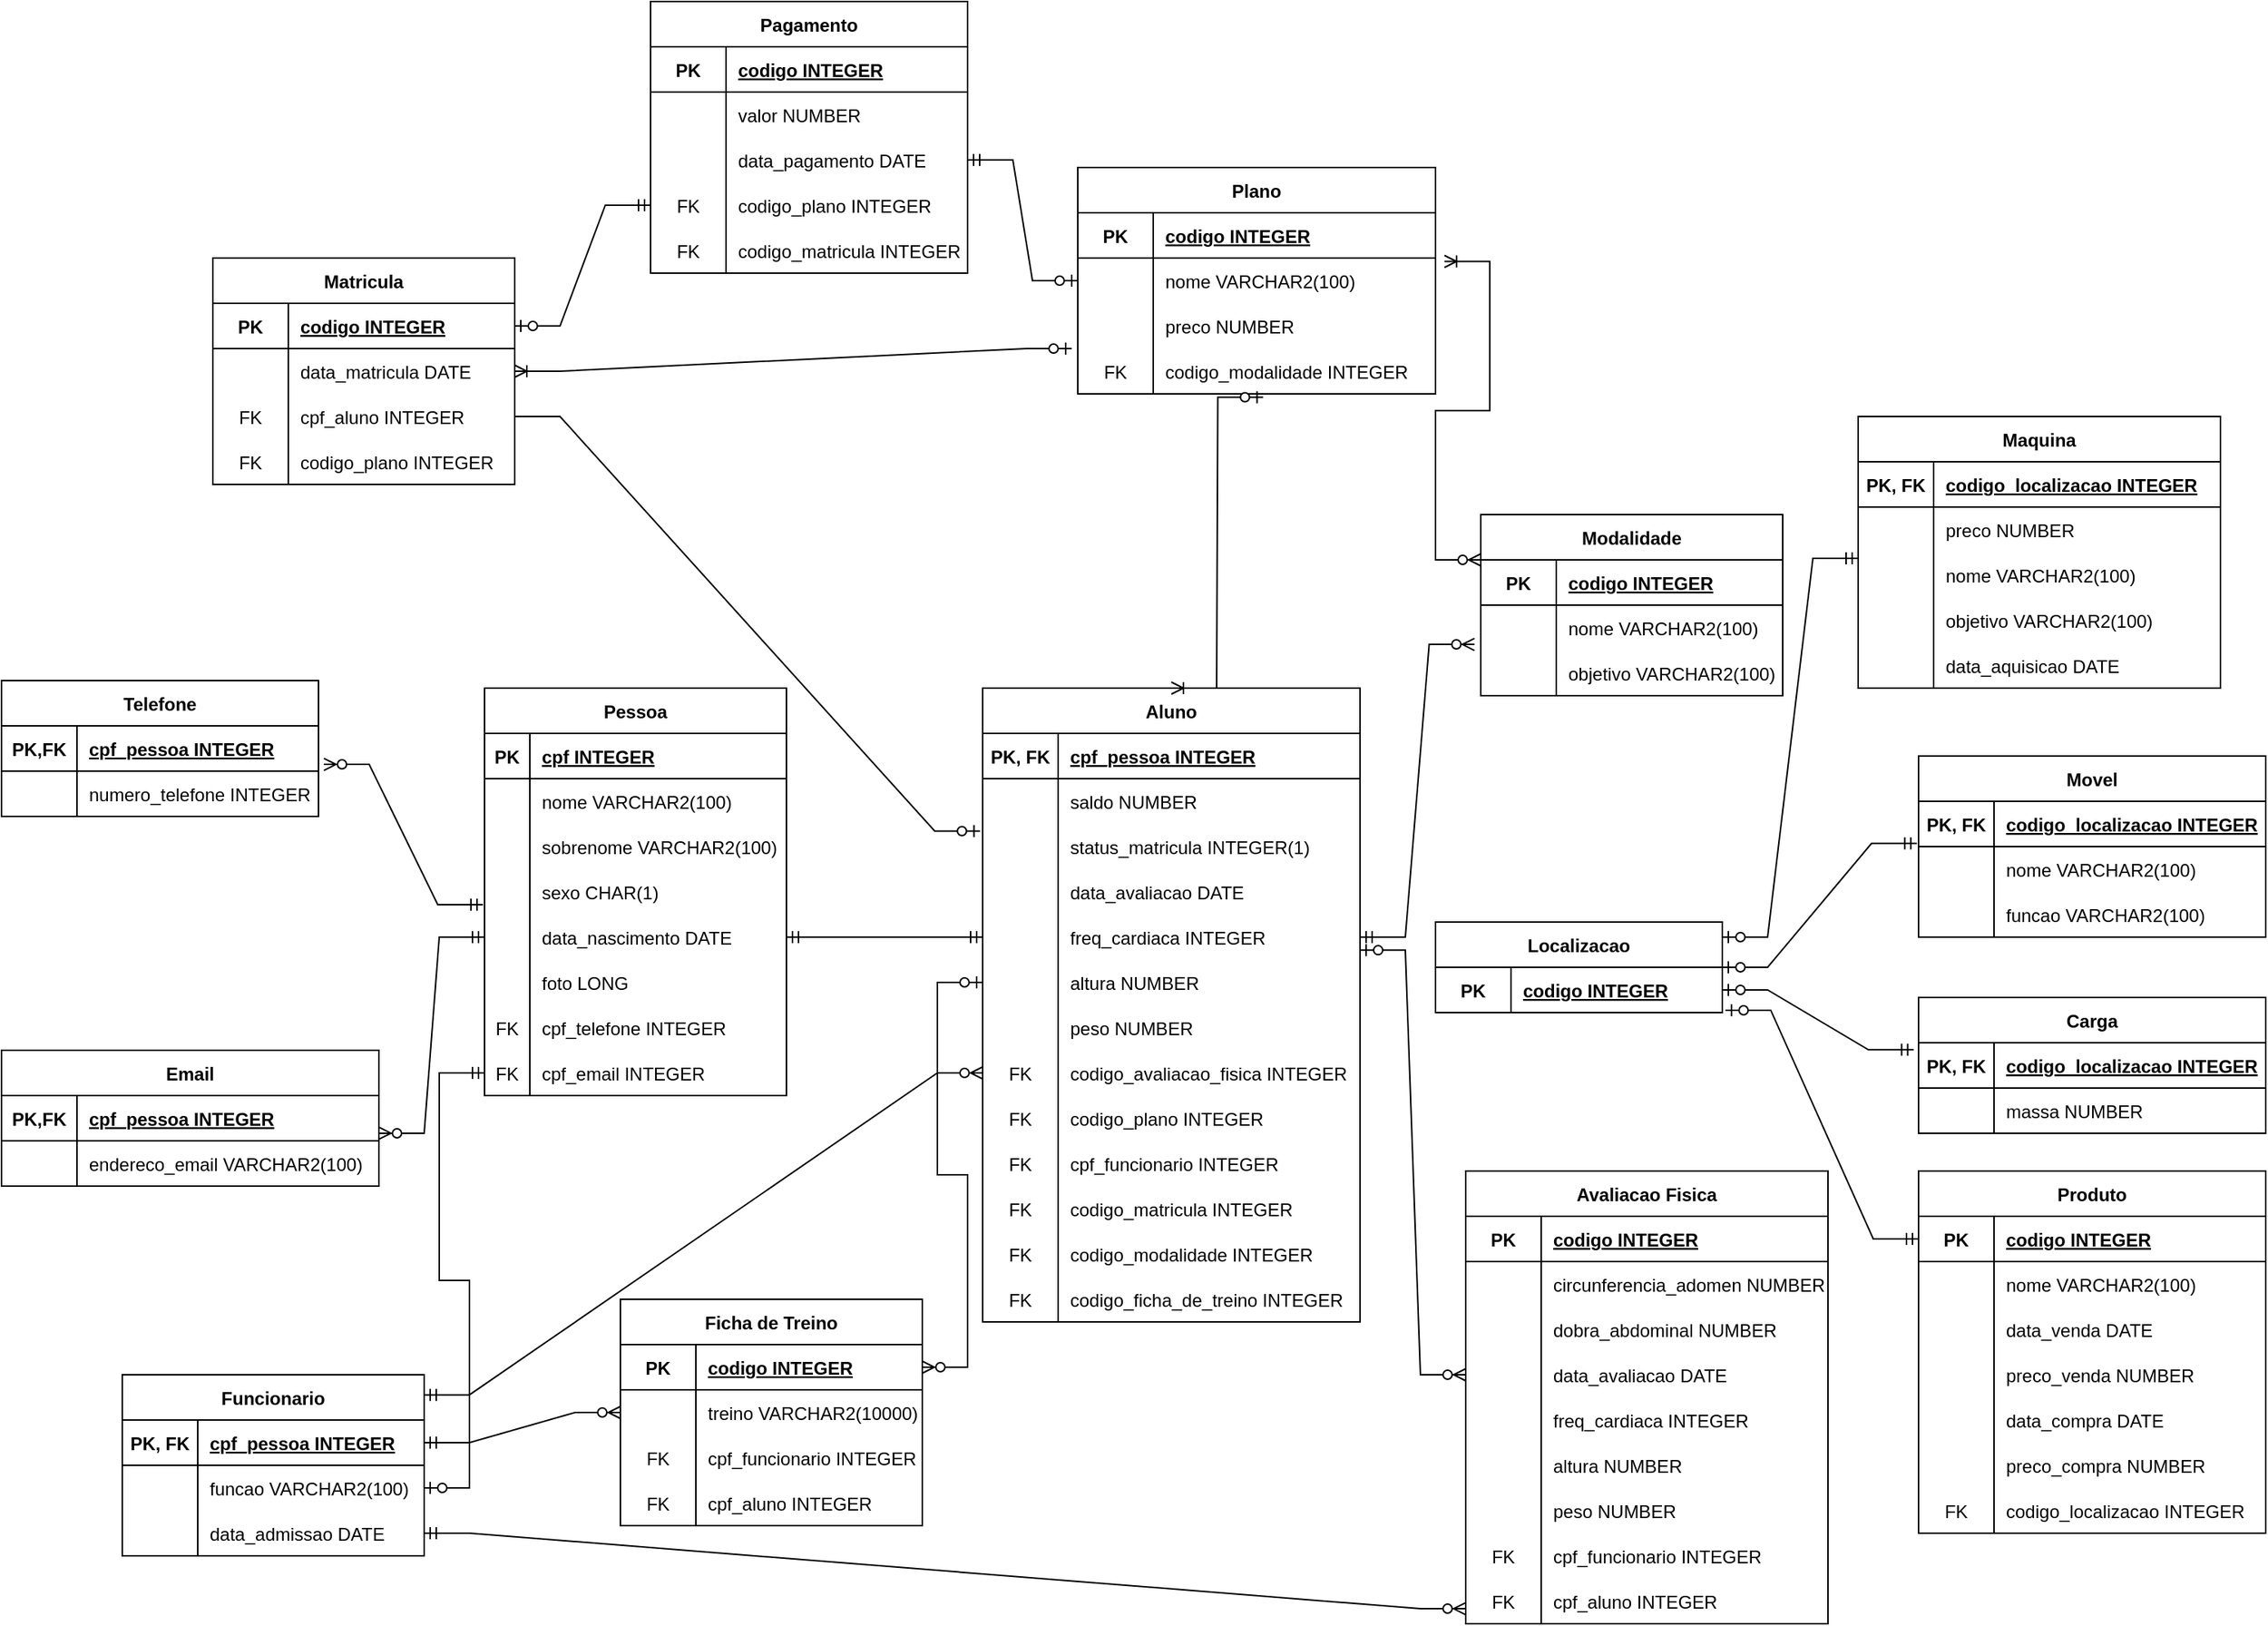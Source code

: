 <mxfile version="17.4.6" type="github">
  <diagram id="m27LijACRjWisXeR9z6p" name="Page-1">
    <mxGraphModel dx="2688" dy="1724" grid="1" gridSize="10" guides="1" tooltips="1" connect="1" arrows="1" fold="1" page="1" pageScale="1" pageWidth="827" pageHeight="1169" math="0" shadow="0">
      <root>
        <mxCell id="0" />
        <mxCell id="1" parent="0" />
        <mxCell id="VRXMyycJUJxkF40bwWIC-37" value="Pessoa" style="shape=table;startSize=30;container=1;collapsible=1;childLayout=tableLayout;fixedRows=1;rowLines=0;fontStyle=1;align=center;resizeLast=1;" parent="1" vertex="1">
          <mxGeometry x="-1160" y="-185" width="200" height="270" as="geometry">
            <mxRectangle x="-770" y="150" width="70" height="30" as="alternateBounds" />
          </mxGeometry>
        </mxCell>
        <mxCell id="VRXMyycJUJxkF40bwWIC-38" value="" style="shape=tableRow;horizontal=0;startSize=0;swimlaneHead=0;swimlaneBody=0;fillColor=none;collapsible=0;dropTarget=0;points=[[0,0.5],[1,0.5]];portConstraint=eastwest;top=0;left=0;right=0;bottom=1;" parent="VRXMyycJUJxkF40bwWIC-37" vertex="1">
          <mxGeometry y="30" width="200" height="30" as="geometry" />
        </mxCell>
        <mxCell id="VRXMyycJUJxkF40bwWIC-39" value="PK" style="shape=partialRectangle;connectable=0;fillColor=none;top=0;left=0;bottom=0;right=0;fontStyle=1;overflow=hidden;" parent="VRXMyycJUJxkF40bwWIC-38" vertex="1">
          <mxGeometry width="30" height="30" as="geometry">
            <mxRectangle width="30" height="30" as="alternateBounds" />
          </mxGeometry>
        </mxCell>
        <mxCell id="VRXMyycJUJxkF40bwWIC-40" value="cpf INTEGER" style="shape=partialRectangle;connectable=0;fillColor=none;top=0;left=0;bottom=0;right=0;align=left;spacingLeft=6;fontStyle=5;overflow=hidden;" parent="VRXMyycJUJxkF40bwWIC-38" vertex="1">
          <mxGeometry x="30" width="170" height="30" as="geometry">
            <mxRectangle width="170" height="30" as="alternateBounds" />
          </mxGeometry>
        </mxCell>
        <mxCell id="VRXMyycJUJxkF40bwWIC-41" value="" style="shape=tableRow;horizontal=0;startSize=0;swimlaneHead=0;swimlaneBody=0;fillColor=none;collapsible=0;dropTarget=0;points=[[0,0.5],[1,0.5]];portConstraint=eastwest;top=0;left=0;right=0;bottom=0;" parent="VRXMyycJUJxkF40bwWIC-37" vertex="1">
          <mxGeometry y="60" width="200" height="30" as="geometry" />
        </mxCell>
        <mxCell id="VRXMyycJUJxkF40bwWIC-42" value="" style="shape=partialRectangle;connectable=0;fillColor=none;top=0;left=0;bottom=0;right=0;editable=1;overflow=hidden;" parent="VRXMyycJUJxkF40bwWIC-41" vertex="1">
          <mxGeometry width="30" height="30" as="geometry">
            <mxRectangle width="30" height="30" as="alternateBounds" />
          </mxGeometry>
        </mxCell>
        <mxCell id="VRXMyycJUJxkF40bwWIC-43" value="nome VARCHAR2(100)" style="shape=partialRectangle;connectable=0;fillColor=none;top=0;left=0;bottom=0;right=0;align=left;spacingLeft=6;overflow=hidden;" parent="VRXMyycJUJxkF40bwWIC-41" vertex="1">
          <mxGeometry x="30" width="170" height="30" as="geometry">
            <mxRectangle width="170" height="30" as="alternateBounds" />
          </mxGeometry>
        </mxCell>
        <mxCell id="VRXMyycJUJxkF40bwWIC-67" value="" style="shape=tableRow;horizontal=0;startSize=0;swimlaneHead=0;swimlaneBody=0;fillColor=none;collapsible=0;dropTarget=0;points=[[0,0.5],[1,0.5]];portConstraint=eastwest;top=0;left=0;right=0;bottom=0;" parent="VRXMyycJUJxkF40bwWIC-37" vertex="1">
          <mxGeometry y="90" width="200" height="30" as="geometry" />
        </mxCell>
        <mxCell id="VRXMyycJUJxkF40bwWIC-68" value="" style="shape=partialRectangle;connectable=0;fillColor=none;top=0;left=0;bottom=0;right=0;editable=1;overflow=hidden;" parent="VRXMyycJUJxkF40bwWIC-67" vertex="1">
          <mxGeometry width="30" height="30" as="geometry">
            <mxRectangle width="30" height="30" as="alternateBounds" />
          </mxGeometry>
        </mxCell>
        <mxCell id="VRXMyycJUJxkF40bwWIC-69" value="sobrenome VARCHAR2(100)" style="shape=partialRectangle;connectable=0;fillColor=none;top=0;left=0;bottom=0;right=0;align=left;spacingLeft=6;overflow=hidden;" parent="VRXMyycJUJxkF40bwWIC-67" vertex="1">
          <mxGeometry x="30" width="170" height="30" as="geometry">
            <mxRectangle width="170" height="30" as="alternateBounds" />
          </mxGeometry>
        </mxCell>
        <mxCell id="VRXMyycJUJxkF40bwWIC-44" value="" style="shape=tableRow;horizontal=0;startSize=0;swimlaneHead=0;swimlaneBody=0;fillColor=none;collapsible=0;dropTarget=0;points=[[0,0.5],[1,0.5]];portConstraint=eastwest;top=0;left=0;right=0;bottom=0;" parent="VRXMyycJUJxkF40bwWIC-37" vertex="1">
          <mxGeometry y="120" width="200" height="30" as="geometry" />
        </mxCell>
        <mxCell id="VRXMyycJUJxkF40bwWIC-45" value="" style="shape=partialRectangle;connectable=0;fillColor=none;top=0;left=0;bottom=0;right=0;editable=1;overflow=hidden;" parent="VRXMyycJUJxkF40bwWIC-44" vertex="1">
          <mxGeometry width="30" height="30" as="geometry">
            <mxRectangle width="30" height="30" as="alternateBounds" />
          </mxGeometry>
        </mxCell>
        <mxCell id="VRXMyycJUJxkF40bwWIC-46" value="sexo CHAR(1)" style="shape=partialRectangle;connectable=0;fillColor=none;top=0;left=0;bottom=0;right=0;align=left;spacingLeft=6;overflow=hidden;" parent="VRXMyycJUJxkF40bwWIC-44" vertex="1">
          <mxGeometry x="30" width="170" height="30" as="geometry">
            <mxRectangle width="170" height="30" as="alternateBounds" />
          </mxGeometry>
        </mxCell>
        <mxCell id="VRXMyycJUJxkF40bwWIC-47" value="" style="shape=tableRow;horizontal=0;startSize=0;swimlaneHead=0;swimlaneBody=0;fillColor=none;collapsible=0;dropTarget=0;points=[[0,0.5],[1,0.5]];portConstraint=eastwest;top=0;left=0;right=0;bottom=0;" parent="VRXMyycJUJxkF40bwWIC-37" vertex="1">
          <mxGeometry y="150" width="200" height="30" as="geometry" />
        </mxCell>
        <mxCell id="VRXMyycJUJxkF40bwWIC-48" value="" style="shape=partialRectangle;connectable=0;fillColor=none;top=0;left=0;bottom=0;right=0;editable=1;overflow=hidden;" parent="VRXMyycJUJxkF40bwWIC-47" vertex="1">
          <mxGeometry width="30" height="30" as="geometry">
            <mxRectangle width="30" height="30" as="alternateBounds" />
          </mxGeometry>
        </mxCell>
        <mxCell id="VRXMyycJUJxkF40bwWIC-49" value="data_nascimento DATE" style="shape=partialRectangle;connectable=0;fillColor=none;top=0;left=0;bottom=0;right=0;align=left;spacingLeft=6;overflow=hidden;" parent="VRXMyycJUJxkF40bwWIC-47" vertex="1">
          <mxGeometry x="30" width="170" height="30" as="geometry">
            <mxRectangle width="170" height="30" as="alternateBounds" />
          </mxGeometry>
        </mxCell>
        <mxCell id="VRXMyycJUJxkF40bwWIC-64" value="" style="shape=tableRow;horizontal=0;startSize=0;swimlaneHead=0;swimlaneBody=0;fillColor=none;collapsible=0;dropTarget=0;points=[[0,0.5],[1,0.5]];portConstraint=eastwest;top=0;left=0;right=0;bottom=0;" parent="VRXMyycJUJxkF40bwWIC-37" vertex="1">
          <mxGeometry y="180" width="200" height="30" as="geometry" />
        </mxCell>
        <mxCell id="VRXMyycJUJxkF40bwWIC-65" value="" style="shape=partialRectangle;connectable=0;fillColor=none;top=0;left=0;bottom=0;right=0;editable=1;overflow=hidden;" parent="VRXMyycJUJxkF40bwWIC-64" vertex="1">
          <mxGeometry width="30" height="30" as="geometry">
            <mxRectangle width="30" height="30" as="alternateBounds" />
          </mxGeometry>
        </mxCell>
        <mxCell id="VRXMyycJUJxkF40bwWIC-66" value="foto LONG" style="shape=partialRectangle;connectable=0;fillColor=none;top=0;left=0;bottom=0;right=0;align=left;spacingLeft=6;overflow=hidden;" parent="VRXMyycJUJxkF40bwWIC-64" vertex="1">
          <mxGeometry x="30" width="170" height="30" as="geometry">
            <mxRectangle width="170" height="30" as="alternateBounds" />
          </mxGeometry>
        </mxCell>
        <mxCell id="VRXMyycJUJxkF40bwWIC-70" value="" style="shape=tableRow;horizontal=0;startSize=0;swimlaneHead=0;swimlaneBody=0;fillColor=none;collapsible=0;dropTarget=0;points=[[0,0.5],[1,0.5]];portConstraint=eastwest;top=0;left=0;right=0;bottom=0;" parent="VRXMyycJUJxkF40bwWIC-37" vertex="1">
          <mxGeometry y="210" width="200" height="30" as="geometry" />
        </mxCell>
        <mxCell id="VRXMyycJUJxkF40bwWIC-71" value="FK" style="shape=partialRectangle;connectable=0;fillColor=none;top=0;left=0;bottom=0;right=0;fontStyle=0;overflow=hidden;" parent="VRXMyycJUJxkF40bwWIC-70" vertex="1">
          <mxGeometry width="30" height="30" as="geometry">
            <mxRectangle width="30" height="30" as="alternateBounds" />
          </mxGeometry>
        </mxCell>
        <mxCell id="VRXMyycJUJxkF40bwWIC-72" value="cpf_telefone INTEGER" style="shape=partialRectangle;connectable=0;fillColor=none;top=0;left=0;bottom=0;right=0;align=left;spacingLeft=6;fontStyle=0;overflow=hidden;" parent="VRXMyycJUJxkF40bwWIC-70" vertex="1">
          <mxGeometry x="30" width="170" height="30" as="geometry">
            <mxRectangle width="170" height="30" as="alternateBounds" />
          </mxGeometry>
        </mxCell>
        <mxCell id="VRXMyycJUJxkF40bwWIC-73" value="" style="shape=tableRow;horizontal=0;startSize=0;swimlaneHead=0;swimlaneBody=0;fillColor=none;collapsible=0;dropTarget=0;points=[[0,0.5],[1,0.5]];portConstraint=eastwest;top=0;left=0;right=0;bottom=0;" parent="VRXMyycJUJxkF40bwWIC-37" vertex="1">
          <mxGeometry y="240" width="200" height="30" as="geometry" />
        </mxCell>
        <mxCell id="VRXMyycJUJxkF40bwWIC-74" value="FK" style="shape=partialRectangle;connectable=0;fillColor=none;top=0;left=0;bottom=0;right=0;fontStyle=0;overflow=hidden;" parent="VRXMyycJUJxkF40bwWIC-73" vertex="1">
          <mxGeometry width="30" height="30" as="geometry">
            <mxRectangle width="30" height="30" as="alternateBounds" />
          </mxGeometry>
        </mxCell>
        <mxCell id="VRXMyycJUJxkF40bwWIC-75" value="cpf_email INTEGER" style="shape=partialRectangle;connectable=0;fillColor=none;top=0;left=0;bottom=0;right=0;align=left;spacingLeft=6;fontStyle=0;overflow=hidden;" parent="VRXMyycJUJxkF40bwWIC-73" vertex="1">
          <mxGeometry x="30" width="170" height="30" as="geometry">
            <mxRectangle width="170" height="30" as="alternateBounds" />
          </mxGeometry>
        </mxCell>
        <mxCell id="VRXMyycJUJxkF40bwWIC-102" value="Telefone" style="shape=table;startSize=30;container=1;collapsible=1;childLayout=tableLayout;fixedRows=1;rowLines=0;fontStyle=1;align=center;resizeLast=1;" parent="1" vertex="1">
          <mxGeometry x="-1480" y="-190" width="210" height="90" as="geometry" />
        </mxCell>
        <mxCell id="VRXMyycJUJxkF40bwWIC-103" value="" style="shape=tableRow;horizontal=0;startSize=0;swimlaneHead=0;swimlaneBody=0;fillColor=none;collapsible=0;dropTarget=0;points=[[0,0.5],[1,0.5]];portConstraint=eastwest;top=0;left=0;right=0;bottom=1;" parent="VRXMyycJUJxkF40bwWIC-102" vertex="1">
          <mxGeometry y="30" width="210" height="30" as="geometry" />
        </mxCell>
        <mxCell id="VRXMyycJUJxkF40bwWIC-104" value="PK,FK" style="shape=partialRectangle;connectable=0;fillColor=none;top=0;left=0;bottom=0;right=0;fontStyle=1;overflow=hidden;" parent="VRXMyycJUJxkF40bwWIC-103" vertex="1">
          <mxGeometry width="50" height="30" as="geometry">
            <mxRectangle width="50" height="30" as="alternateBounds" />
          </mxGeometry>
        </mxCell>
        <mxCell id="VRXMyycJUJxkF40bwWIC-105" value="cpf_pessoa INTEGER" style="shape=partialRectangle;connectable=0;fillColor=none;top=0;left=0;bottom=0;right=0;align=left;spacingLeft=6;fontStyle=5;overflow=hidden;" parent="VRXMyycJUJxkF40bwWIC-103" vertex="1">
          <mxGeometry x="50" width="160" height="30" as="geometry">
            <mxRectangle width="160" height="30" as="alternateBounds" />
          </mxGeometry>
        </mxCell>
        <mxCell id="VRXMyycJUJxkF40bwWIC-106" value="" style="shape=tableRow;horizontal=0;startSize=0;swimlaneHead=0;swimlaneBody=0;fillColor=none;collapsible=0;dropTarget=0;points=[[0,0.5],[1,0.5]];portConstraint=eastwest;top=0;left=0;right=0;bottom=0;" parent="VRXMyycJUJxkF40bwWIC-102" vertex="1">
          <mxGeometry y="60" width="210" height="30" as="geometry" />
        </mxCell>
        <mxCell id="VRXMyycJUJxkF40bwWIC-107" value="" style="shape=partialRectangle;connectable=0;fillColor=none;top=0;left=0;bottom=0;right=0;editable=1;overflow=hidden;" parent="VRXMyycJUJxkF40bwWIC-106" vertex="1">
          <mxGeometry width="50" height="30" as="geometry">
            <mxRectangle width="50" height="30" as="alternateBounds" />
          </mxGeometry>
        </mxCell>
        <mxCell id="VRXMyycJUJxkF40bwWIC-108" value="numero_telefone INTEGER" style="shape=partialRectangle;connectable=0;fillColor=none;top=0;left=0;bottom=0;right=0;align=left;spacingLeft=6;overflow=hidden;" parent="VRXMyycJUJxkF40bwWIC-106" vertex="1">
          <mxGeometry x="50" width="160" height="30" as="geometry">
            <mxRectangle width="160" height="30" as="alternateBounds" />
          </mxGeometry>
        </mxCell>
        <mxCell id="VRXMyycJUJxkF40bwWIC-117" value="" style="edgeStyle=entityRelationEdgeStyle;fontSize=12;html=1;endArrow=ERzeroToMany;startArrow=ERmandOne;rounded=0;exitX=-0.005;exitY=0.782;exitDx=0;exitDy=0;entryX=1.017;entryY=0.851;entryDx=0;entryDy=0;entryPerimeter=0;exitPerimeter=0;" parent="1" source="VRXMyycJUJxkF40bwWIC-44" target="VRXMyycJUJxkF40bwWIC-103" edge="1">
          <mxGeometry width="100" height="100" relative="1" as="geometry">
            <mxPoint x="-960" y="40" as="sourcePoint" />
            <mxPoint x="-860" y="-60" as="targetPoint" />
          </mxGeometry>
        </mxCell>
        <mxCell id="VRXMyycJUJxkF40bwWIC-118" value="Email" style="shape=table;startSize=30;container=1;collapsible=1;childLayout=tableLayout;fixedRows=1;rowLines=0;fontStyle=1;align=center;resizeLast=1;" parent="1" vertex="1">
          <mxGeometry x="-1480" y="55" width="250" height="90" as="geometry" />
        </mxCell>
        <mxCell id="VRXMyycJUJxkF40bwWIC-119" value="" style="shape=tableRow;horizontal=0;startSize=0;swimlaneHead=0;swimlaneBody=0;fillColor=none;collapsible=0;dropTarget=0;points=[[0,0.5],[1,0.5]];portConstraint=eastwest;top=0;left=0;right=0;bottom=1;" parent="VRXMyycJUJxkF40bwWIC-118" vertex="1">
          <mxGeometry y="30" width="250" height="30" as="geometry" />
        </mxCell>
        <mxCell id="VRXMyycJUJxkF40bwWIC-120" value="PK,FK" style="shape=partialRectangle;connectable=0;fillColor=none;top=0;left=0;bottom=0;right=0;fontStyle=1;overflow=hidden;" parent="VRXMyycJUJxkF40bwWIC-119" vertex="1">
          <mxGeometry width="50" height="30" as="geometry">
            <mxRectangle width="50" height="30" as="alternateBounds" />
          </mxGeometry>
        </mxCell>
        <mxCell id="VRXMyycJUJxkF40bwWIC-121" value="cpf_pessoa INTEGER" style="shape=partialRectangle;connectable=0;fillColor=none;top=0;left=0;bottom=0;right=0;align=left;spacingLeft=6;fontStyle=5;overflow=hidden;" parent="VRXMyycJUJxkF40bwWIC-119" vertex="1">
          <mxGeometry x="50" width="200" height="30" as="geometry">
            <mxRectangle width="200" height="30" as="alternateBounds" />
          </mxGeometry>
        </mxCell>
        <mxCell id="VRXMyycJUJxkF40bwWIC-122" value="" style="shape=tableRow;horizontal=0;startSize=0;swimlaneHead=0;swimlaneBody=0;fillColor=none;collapsible=0;dropTarget=0;points=[[0,0.5],[1,0.5]];portConstraint=eastwest;top=0;left=0;right=0;bottom=0;" parent="VRXMyycJUJxkF40bwWIC-118" vertex="1">
          <mxGeometry y="60" width="250" height="30" as="geometry" />
        </mxCell>
        <mxCell id="VRXMyycJUJxkF40bwWIC-123" value="" style="shape=partialRectangle;connectable=0;fillColor=none;top=0;left=0;bottom=0;right=0;editable=1;overflow=hidden;" parent="VRXMyycJUJxkF40bwWIC-122" vertex="1">
          <mxGeometry width="50" height="30" as="geometry">
            <mxRectangle width="50" height="30" as="alternateBounds" />
          </mxGeometry>
        </mxCell>
        <mxCell id="VRXMyycJUJxkF40bwWIC-124" value="endereco_email VARCHAR2(100)" style="shape=partialRectangle;connectable=0;fillColor=none;top=0;left=0;bottom=0;right=0;align=left;spacingLeft=6;overflow=hidden;" parent="VRXMyycJUJxkF40bwWIC-122" vertex="1">
          <mxGeometry x="50" width="200" height="30" as="geometry">
            <mxRectangle width="200" height="30" as="alternateBounds" />
          </mxGeometry>
        </mxCell>
        <mxCell id="VRXMyycJUJxkF40bwWIC-126" value="" style="edgeStyle=entityRelationEdgeStyle;fontSize=12;html=1;endArrow=ERzeroToMany;startArrow=ERmandOne;rounded=0;exitX=0;exitY=0.5;exitDx=0;exitDy=0;entryX=1;entryY=0.833;entryDx=0;entryDy=0;entryPerimeter=0;" parent="1" source="VRXMyycJUJxkF40bwWIC-47" target="VRXMyycJUJxkF40bwWIC-119" edge="1">
          <mxGeometry width="100" height="100" relative="1" as="geometry">
            <mxPoint x="-960" y="40" as="sourcePoint" />
            <mxPoint x="-860" y="-60" as="targetPoint" />
          </mxGeometry>
        </mxCell>
        <mxCell id="VRXMyycJUJxkF40bwWIC-127" value="Funcionario" style="shape=table;startSize=30;container=1;collapsible=1;childLayout=tableLayout;fixedRows=1;rowLines=0;fontStyle=1;align=center;resizeLast=1;" parent="1" vertex="1">
          <mxGeometry x="-1400" y="270" width="200" height="120" as="geometry">
            <mxRectangle x="-770" y="150" width="70" height="30" as="alternateBounds" />
          </mxGeometry>
        </mxCell>
        <mxCell id="VRXMyycJUJxkF40bwWIC-128" value="" style="shape=tableRow;horizontal=0;startSize=0;swimlaneHead=0;swimlaneBody=0;fillColor=none;collapsible=0;dropTarget=0;points=[[0,0.5],[1,0.5]];portConstraint=eastwest;top=0;left=0;right=0;bottom=1;" parent="VRXMyycJUJxkF40bwWIC-127" vertex="1">
          <mxGeometry y="30" width="200" height="30" as="geometry" />
        </mxCell>
        <mxCell id="VRXMyycJUJxkF40bwWIC-129" value="PK, FK" style="shape=partialRectangle;connectable=0;fillColor=none;top=0;left=0;bottom=0;right=0;fontStyle=1;overflow=hidden;" parent="VRXMyycJUJxkF40bwWIC-128" vertex="1">
          <mxGeometry width="50" height="30" as="geometry">
            <mxRectangle width="50" height="30" as="alternateBounds" />
          </mxGeometry>
        </mxCell>
        <mxCell id="VRXMyycJUJxkF40bwWIC-130" value="cpf_pessoa INTEGER" style="shape=partialRectangle;connectable=0;fillColor=none;top=0;left=0;bottom=0;right=0;align=left;spacingLeft=6;fontStyle=5;overflow=hidden;" parent="VRXMyycJUJxkF40bwWIC-128" vertex="1">
          <mxGeometry x="50" width="150" height="30" as="geometry">
            <mxRectangle width="150" height="30" as="alternateBounds" />
          </mxGeometry>
        </mxCell>
        <mxCell id="VRXMyycJUJxkF40bwWIC-131" value="" style="shape=tableRow;horizontal=0;startSize=0;swimlaneHead=0;swimlaneBody=0;fillColor=none;collapsible=0;dropTarget=0;points=[[0,0.5],[1,0.5]];portConstraint=eastwest;top=0;left=0;right=0;bottom=0;" parent="VRXMyycJUJxkF40bwWIC-127" vertex="1">
          <mxGeometry y="60" width="200" height="30" as="geometry" />
        </mxCell>
        <mxCell id="VRXMyycJUJxkF40bwWIC-132" value="" style="shape=partialRectangle;connectable=0;fillColor=none;top=0;left=0;bottom=0;right=0;editable=1;overflow=hidden;" parent="VRXMyycJUJxkF40bwWIC-131" vertex="1">
          <mxGeometry width="50" height="30" as="geometry">
            <mxRectangle width="50" height="30" as="alternateBounds" />
          </mxGeometry>
        </mxCell>
        <mxCell id="VRXMyycJUJxkF40bwWIC-133" value="funcao VARCHAR2(100)" style="shape=partialRectangle;connectable=0;fillColor=none;top=0;left=0;bottom=0;right=0;align=left;spacingLeft=6;overflow=hidden;" parent="VRXMyycJUJxkF40bwWIC-131" vertex="1">
          <mxGeometry x="50" width="150" height="30" as="geometry">
            <mxRectangle width="150" height="30" as="alternateBounds" />
          </mxGeometry>
        </mxCell>
        <mxCell id="VRXMyycJUJxkF40bwWIC-134" value="" style="shape=tableRow;horizontal=0;startSize=0;swimlaneHead=0;swimlaneBody=0;fillColor=none;collapsible=0;dropTarget=0;points=[[0,0.5],[1,0.5]];portConstraint=eastwest;top=0;left=0;right=0;bottom=0;" parent="VRXMyycJUJxkF40bwWIC-127" vertex="1">
          <mxGeometry y="90" width="200" height="30" as="geometry" />
        </mxCell>
        <mxCell id="VRXMyycJUJxkF40bwWIC-135" value="" style="shape=partialRectangle;connectable=0;fillColor=none;top=0;left=0;bottom=0;right=0;editable=1;overflow=hidden;" parent="VRXMyycJUJxkF40bwWIC-134" vertex="1">
          <mxGeometry width="50" height="30" as="geometry">
            <mxRectangle width="50" height="30" as="alternateBounds" />
          </mxGeometry>
        </mxCell>
        <mxCell id="VRXMyycJUJxkF40bwWIC-136" value="data_admissao DATE" style="shape=partialRectangle;connectable=0;fillColor=none;top=0;left=0;bottom=0;right=0;align=left;spacingLeft=6;overflow=hidden;" parent="VRXMyycJUJxkF40bwWIC-134" vertex="1">
          <mxGeometry x="50" width="150" height="30" as="geometry">
            <mxRectangle width="150" height="30" as="alternateBounds" />
          </mxGeometry>
        </mxCell>
        <mxCell id="VRXMyycJUJxkF40bwWIC-162" value="" style="edgeStyle=entityRelationEdgeStyle;fontSize=12;html=1;endArrow=ERzeroToOne;startArrow=ERmandOne;rounded=0;entryX=1;entryY=0.5;entryDx=0;entryDy=0;exitX=0;exitY=0.5;exitDx=0;exitDy=0;" parent="1" source="VRXMyycJUJxkF40bwWIC-73" target="VRXMyycJUJxkF40bwWIC-131" edge="1">
          <mxGeometry width="100" height="100" relative="1" as="geometry">
            <mxPoint x="-1250" y="250" as="sourcePoint" />
            <mxPoint x="-1180" y="355" as="targetPoint" />
          </mxGeometry>
        </mxCell>
        <mxCell id="VRXMyycJUJxkF40bwWIC-163" value="Avaliacao Fisica" style="shape=table;startSize=30;container=1;collapsible=1;childLayout=tableLayout;fixedRows=1;rowLines=0;fontStyle=1;align=center;resizeLast=1;" parent="1" vertex="1">
          <mxGeometry x="-510" y="135" width="240" height="300" as="geometry">
            <mxRectangle x="-770" y="150" width="70" height="30" as="alternateBounds" />
          </mxGeometry>
        </mxCell>
        <mxCell id="VRXMyycJUJxkF40bwWIC-164" value="" style="shape=tableRow;horizontal=0;startSize=0;swimlaneHead=0;swimlaneBody=0;fillColor=none;collapsible=0;dropTarget=0;points=[[0,0.5],[1,0.5]];portConstraint=eastwest;top=0;left=0;right=0;bottom=1;" parent="VRXMyycJUJxkF40bwWIC-163" vertex="1">
          <mxGeometry y="30" width="240" height="30" as="geometry" />
        </mxCell>
        <mxCell id="VRXMyycJUJxkF40bwWIC-165" value="PK" style="shape=partialRectangle;connectable=0;fillColor=none;top=0;left=0;bottom=0;right=0;fontStyle=1;overflow=hidden;" parent="VRXMyycJUJxkF40bwWIC-164" vertex="1">
          <mxGeometry width="50" height="30" as="geometry">
            <mxRectangle width="50" height="30" as="alternateBounds" />
          </mxGeometry>
        </mxCell>
        <mxCell id="VRXMyycJUJxkF40bwWIC-166" value="codigo INTEGER" style="shape=partialRectangle;connectable=0;fillColor=none;top=0;left=0;bottom=0;right=0;align=left;spacingLeft=6;fontStyle=5;overflow=hidden;" parent="VRXMyycJUJxkF40bwWIC-164" vertex="1">
          <mxGeometry x="50" width="190" height="30" as="geometry">
            <mxRectangle width="190" height="30" as="alternateBounds" />
          </mxGeometry>
        </mxCell>
        <mxCell id="VRXMyycJUJxkF40bwWIC-167" value="" style="shape=tableRow;horizontal=0;startSize=0;swimlaneHead=0;swimlaneBody=0;fillColor=none;collapsible=0;dropTarget=0;points=[[0,0.5],[1,0.5]];portConstraint=eastwest;top=0;left=0;right=0;bottom=0;" parent="VRXMyycJUJxkF40bwWIC-163" vertex="1">
          <mxGeometry y="60" width="240" height="30" as="geometry" />
        </mxCell>
        <mxCell id="VRXMyycJUJxkF40bwWIC-168" value="" style="shape=partialRectangle;connectable=0;fillColor=none;top=0;left=0;bottom=0;right=0;editable=1;overflow=hidden;" parent="VRXMyycJUJxkF40bwWIC-167" vertex="1">
          <mxGeometry width="50" height="30" as="geometry">
            <mxRectangle width="50" height="30" as="alternateBounds" />
          </mxGeometry>
        </mxCell>
        <mxCell id="VRXMyycJUJxkF40bwWIC-169" value="circunferencia_adomen NUMBER" style="shape=partialRectangle;connectable=0;fillColor=none;top=0;left=0;bottom=0;right=0;align=left;spacingLeft=6;overflow=hidden;" parent="VRXMyycJUJxkF40bwWIC-167" vertex="1">
          <mxGeometry x="50" width="190" height="30" as="geometry">
            <mxRectangle width="190" height="30" as="alternateBounds" />
          </mxGeometry>
        </mxCell>
        <mxCell id="VRXMyycJUJxkF40bwWIC-188" value="" style="shape=tableRow;horizontal=0;startSize=0;swimlaneHead=0;swimlaneBody=0;fillColor=none;collapsible=0;dropTarget=0;points=[[0,0.5],[1,0.5]];portConstraint=eastwest;top=0;left=0;right=0;bottom=0;" parent="VRXMyycJUJxkF40bwWIC-163" vertex="1">
          <mxGeometry y="90" width="240" height="30" as="geometry" />
        </mxCell>
        <mxCell id="VRXMyycJUJxkF40bwWIC-189" value="" style="shape=partialRectangle;connectable=0;fillColor=none;top=0;left=0;bottom=0;right=0;editable=1;overflow=hidden;" parent="VRXMyycJUJxkF40bwWIC-188" vertex="1">
          <mxGeometry width="50" height="30" as="geometry">
            <mxRectangle width="50" height="30" as="alternateBounds" />
          </mxGeometry>
        </mxCell>
        <mxCell id="VRXMyycJUJxkF40bwWIC-190" value="dobra_abdominal NUMBER" style="shape=partialRectangle;connectable=0;fillColor=none;top=0;left=0;bottom=0;right=0;align=left;spacingLeft=6;overflow=hidden;" parent="VRXMyycJUJxkF40bwWIC-188" vertex="1">
          <mxGeometry x="50" width="190" height="30" as="geometry">
            <mxRectangle width="190" height="30" as="alternateBounds" />
          </mxGeometry>
        </mxCell>
        <mxCell id="VRXMyycJUJxkF40bwWIC-170" value="" style="shape=tableRow;horizontal=0;startSize=0;swimlaneHead=0;swimlaneBody=0;fillColor=none;collapsible=0;dropTarget=0;points=[[0,0.5],[1,0.5]];portConstraint=eastwest;top=0;left=0;right=0;bottom=0;" parent="VRXMyycJUJxkF40bwWIC-163" vertex="1">
          <mxGeometry y="120" width="240" height="30" as="geometry" />
        </mxCell>
        <mxCell id="VRXMyycJUJxkF40bwWIC-171" value="" style="shape=partialRectangle;connectable=0;fillColor=none;top=0;left=0;bottom=0;right=0;editable=1;overflow=hidden;" parent="VRXMyycJUJxkF40bwWIC-170" vertex="1">
          <mxGeometry width="50" height="30" as="geometry">
            <mxRectangle width="50" height="30" as="alternateBounds" />
          </mxGeometry>
        </mxCell>
        <mxCell id="VRXMyycJUJxkF40bwWIC-172" value="data_avaliacao DATE" style="shape=partialRectangle;connectable=0;fillColor=none;top=0;left=0;bottom=0;right=0;align=left;spacingLeft=6;overflow=hidden;" parent="VRXMyycJUJxkF40bwWIC-170" vertex="1">
          <mxGeometry x="50" width="190" height="30" as="geometry">
            <mxRectangle width="190" height="30" as="alternateBounds" />
          </mxGeometry>
        </mxCell>
        <mxCell id="VRXMyycJUJxkF40bwWIC-179" value="" style="shape=tableRow;horizontal=0;startSize=0;swimlaneHead=0;swimlaneBody=0;fillColor=none;collapsible=0;dropTarget=0;points=[[0,0.5],[1,0.5]];portConstraint=eastwest;top=0;left=0;right=0;bottom=0;" parent="VRXMyycJUJxkF40bwWIC-163" vertex="1">
          <mxGeometry y="150" width="240" height="30" as="geometry" />
        </mxCell>
        <mxCell id="VRXMyycJUJxkF40bwWIC-180" value="" style="shape=partialRectangle;connectable=0;fillColor=none;top=0;left=0;bottom=0;right=0;editable=1;overflow=hidden;" parent="VRXMyycJUJxkF40bwWIC-179" vertex="1">
          <mxGeometry width="50" height="30" as="geometry">
            <mxRectangle width="50" height="30" as="alternateBounds" />
          </mxGeometry>
        </mxCell>
        <mxCell id="VRXMyycJUJxkF40bwWIC-181" value="freq_cardiaca INTEGER" style="shape=partialRectangle;connectable=0;fillColor=none;top=0;left=0;bottom=0;right=0;align=left;spacingLeft=6;overflow=hidden;" parent="VRXMyycJUJxkF40bwWIC-179" vertex="1">
          <mxGeometry x="50" width="190" height="30" as="geometry">
            <mxRectangle width="190" height="30" as="alternateBounds" />
          </mxGeometry>
        </mxCell>
        <mxCell id="VRXMyycJUJxkF40bwWIC-182" value="" style="shape=tableRow;horizontal=0;startSize=0;swimlaneHead=0;swimlaneBody=0;fillColor=none;collapsible=0;dropTarget=0;points=[[0,0.5],[1,0.5]];portConstraint=eastwest;top=0;left=0;right=0;bottom=0;" parent="VRXMyycJUJxkF40bwWIC-163" vertex="1">
          <mxGeometry y="180" width="240" height="30" as="geometry" />
        </mxCell>
        <mxCell id="VRXMyycJUJxkF40bwWIC-183" value="" style="shape=partialRectangle;connectable=0;fillColor=none;top=0;left=0;bottom=0;right=0;editable=1;overflow=hidden;" parent="VRXMyycJUJxkF40bwWIC-182" vertex="1">
          <mxGeometry width="50" height="30" as="geometry">
            <mxRectangle width="50" height="30" as="alternateBounds" />
          </mxGeometry>
        </mxCell>
        <mxCell id="VRXMyycJUJxkF40bwWIC-184" value="altura NUMBER" style="shape=partialRectangle;connectable=0;fillColor=none;top=0;left=0;bottom=0;right=0;align=left;spacingLeft=6;overflow=hidden;" parent="VRXMyycJUJxkF40bwWIC-182" vertex="1">
          <mxGeometry x="50" width="190" height="30" as="geometry">
            <mxRectangle width="190" height="30" as="alternateBounds" />
          </mxGeometry>
        </mxCell>
        <mxCell id="VRXMyycJUJxkF40bwWIC-185" value="" style="shape=tableRow;horizontal=0;startSize=0;swimlaneHead=0;swimlaneBody=0;fillColor=none;collapsible=0;dropTarget=0;points=[[0,0.5],[1,0.5]];portConstraint=eastwest;top=0;left=0;right=0;bottom=0;" parent="VRXMyycJUJxkF40bwWIC-163" vertex="1">
          <mxGeometry y="210" width="240" height="30" as="geometry" />
        </mxCell>
        <mxCell id="VRXMyycJUJxkF40bwWIC-186" value="" style="shape=partialRectangle;connectable=0;fillColor=none;top=0;left=0;bottom=0;right=0;editable=1;overflow=hidden;" parent="VRXMyycJUJxkF40bwWIC-185" vertex="1">
          <mxGeometry width="50" height="30" as="geometry">
            <mxRectangle width="50" height="30" as="alternateBounds" />
          </mxGeometry>
        </mxCell>
        <mxCell id="VRXMyycJUJxkF40bwWIC-187" value="peso NUMBER" style="shape=partialRectangle;connectable=0;fillColor=none;top=0;left=0;bottom=0;right=0;align=left;spacingLeft=6;overflow=hidden;" parent="VRXMyycJUJxkF40bwWIC-185" vertex="1">
          <mxGeometry x="50" width="190" height="30" as="geometry">
            <mxRectangle width="190" height="30" as="alternateBounds" />
          </mxGeometry>
        </mxCell>
        <mxCell id="VRXMyycJUJxkF40bwWIC-191" value="" style="shape=tableRow;horizontal=0;startSize=0;swimlaneHead=0;swimlaneBody=0;fillColor=none;collapsible=0;dropTarget=0;points=[[0,0.5],[1,0.5]];portConstraint=eastwest;top=0;left=0;right=0;bottom=0;" parent="VRXMyycJUJxkF40bwWIC-163" vertex="1">
          <mxGeometry y="240" width="240" height="30" as="geometry" />
        </mxCell>
        <mxCell id="VRXMyycJUJxkF40bwWIC-192" value="FK" style="shape=partialRectangle;connectable=0;fillColor=none;top=0;left=0;bottom=0;right=0;fontStyle=0;overflow=hidden;" parent="VRXMyycJUJxkF40bwWIC-191" vertex="1">
          <mxGeometry width="50" height="30" as="geometry">
            <mxRectangle width="50" height="30" as="alternateBounds" />
          </mxGeometry>
        </mxCell>
        <mxCell id="VRXMyycJUJxkF40bwWIC-193" value="cpf_funcionario INTEGER" style="shape=partialRectangle;connectable=0;fillColor=none;top=0;left=0;bottom=0;right=0;align=left;spacingLeft=6;fontStyle=0;overflow=hidden;" parent="VRXMyycJUJxkF40bwWIC-191" vertex="1">
          <mxGeometry x="50" width="190" height="30" as="geometry">
            <mxRectangle width="190" height="30" as="alternateBounds" />
          </mxGeometry>
        </mxCell>
        <mxCell id="VRXMyycJUJxkF40bwWIC-194" value="" style="shape=tableRow;horizontal=0;startSize=0;swimlaneHead=0;swimlaneBody=0;fillColor=none;collapsible=0;dropTarget=0;points=[[0,0.5],[1,0.5]];portConstraint=eastwest;top=0;left=0;right=0;bottom=0;" parent="VRXMyycJUJxkF40bwWIC-163" vertex="1">
          <mxGeometry y="270" width="240" height="30" as="geometry" />
        </mxCell>
        <mxCell id="VRXMyycJUJxkF40bwWIC-195" value="FK" style="shape=partialRectangle;connectable=0;fillColor=none;top=0;left=0;bottom=0;right=0;fontStyle=0;overflow=hidden;" parent="VRXMyycJUJxkF40bwWIC-194" vertex="1">
          <mxGeometry width="50" height="30" as="geometry">
            <mxRectangle width="50" height="30" as="alternateBounds" />
          </mxGeometry>
        </mxCell>
        <mxCell id="VRXMyycJUJxkF40bwWIC-196" value="cpf_aluno INTEGER" style="shape=partialRectangle;connectable=0;fillColor=none;top=0;left=0;bottom=0;right=0;align=left;spacingLeft=6;fontStyle=0;overflow=hidden;" parent="VRXMyycJUJxkF40bwWIC-194" vertex="1">
          <mxGeometry x="50" width="190" height="30" as="geometry">
            <mxRectangle width="190" height="30" as="alternateBounds" />
          </mxGeometry>
        </mxCell>
        <mxCell id="VRXMyycJUJxkF40bwWIC-197" value="" style="edgeStyle=entityRelationEdgeStyle;fontSize=12;html=1;endArrow=ERzeroToMany;startArrow=ERmandOne;rounded=0;entryX=0;entryY=0.667;entryDx=0;entryDy=0;entryPerimeter=0;exitX=1;exitY=0.5;exitDx=0;exitDy=0;" parent="1" source="VRXMyycJUJxkF40bwWIC-134" target="VRXMyycJUJxkF40bwWIC-194" edge="1">
          <mxGeometry width="100" height="100" relative="1" as="geometry">
            <mxPoint x="-1196" y="400" as="sourcePoint" />
            <mxPoint x="-940" y="460" as="targetPoint" />
          </mxGeometry>
        </mxCell>
        <mxCell id="VRXMyycJUJxkF40bwWIC-198" value="Aluno" style="shape=table;startSize=30;container=1;collapsible=1;childLayout=tableLayout;fixedRows=1;rowLines=0;fontStyle=1;align=center;resizeLast=1;" parent="1" vertex="1">
          <mxGeometry x="-830" y="-185" width="250" height="420" as="geometry">
            <mxRectangle x="-770" y="150" width="70" height="30" as="alternateBounds" />
          </mxGeometry>
        </mxCell>
        <mxCell id="VRXMyycJUJxkF40bwWIC-199" value="" style="shape=tableRow;horizontal=0;startSize=0;swimlaneHead=0;swimlaneBody=0;fillColor=none;collapsible=0;dropTarget=0;points=[[0,0.5],[1,0.5]];portConstraint=eastwest;top=0;left=0;right=0;bottom=1;" parent="VRXMyycJUJxkF40bwWIC-198" vertex="1">
          <mxGeometry y="30" width="250" height="30" as="geometry" />
        </mxCell>
        <mxCell id="VRXMyycJUJxkF40bwWIC-200" value="PK, FK" style="shape=partialRectangle;connectable=0;fillColor=none;top=0;left=0;bottom=0;right=0;fontStyle=1;overflow=hidden;" parent="VRXMyycJUJxkF40bwWIC-199" vertex="1">
          <mxGeometry width="50" height="30" as="geometry">
            <mxRectangle width="50" height="30" as="alternateBounds" />
          </mxGeometry>
        </mxCell>
        <mxCell id="VRXMyycJUJxkF40bwWIC-201" value="cpf_pessoa INTEGER" style="shape=partialRectangle;connectable=0;fillColor=none;top=0;left=0;bottom=0;right=0;align=left;spacingLeft=6;fontStyle=5;overflow=hidden;" parent="VRXMyycJUJxkF40bwWIC-199" vertex="1">
          <mxGeometry x="50" width="200" height="30" as="geometry">
            <mxRectangle width="200" height="30" as="alternateBounds" />
          </mxGeometry>
        </mxCell>
        <mxCell id="VRXMyycJUJxkF40bwWIC-202" value="" style="shape=tableRow;horizontal=0;startSize=0;swimlaneHead=0;swimlaneBody=0;fillColor=none;collapsible=0;dropTarget=0;points=[[0,0.5],[1,0.5]];portConstraint=eastwest;top=0;left=0;right=0;bottom=0;" parent="VRXMyycJUJxkF40bwWIC-198" vertex="1">
          <mxGeometry y="60" width="250" height="30" as="geometry" />
        </mxCell>
        <mxCell id="VRXMyycJUJxkF40bwWIC-203" value="" style="shape=partialRectangle;connectable=0;fillColor=none;top=0;left=0;bottom=0;right=0;editable=1;overflow=hidden;" parent="VRXMyycJUJxkF40bwWIC-202" vertex="1">
          <mxGeometry width="50" height="30" as="geometry">
            <mxRectangle width="50" height="30" as="alternateBounds" />
          </mxGeometry>
        </mxCell>
        <mxCell id="VRXMyycJUJxkF40bwWIC-204" value="saldo NUMBER" style="shape=partialRectangle;connectable=0;fillColor=none;top=0;left=0;bottom=0;right=0;align=left;spacingLeft=6;overflow=hidden;" parent="VRXMyycJUJxkF40bwWIC-202" vertex="1">
          <mxGeometry x="50" width="200" height="30" as="geometry">
            <mxRectangle width="200" height="30" as="alternateBounds" />
          </mxGeometry>
        </mxCell>
        <mxCell id="VRXMyycJUJxkF40bwWIC-205" value="" style="shape=tableRow;horizontal=0;startSize=0;swimlaneHead=0;swimlaneBody=0;fillColor=none;collapsible=0;dropTarget=0;points=[[0,0.5],[1,0.5]];portConstraint=eastwest;top=0;left=0;right=0;bottom=0;" parent="VRXMyycJUJxkF40bwWIC-198" vertex="1">
          <mxGeometry y="90" width="250" height="30" as="geometry" />
        </mxCell>
        <mxCell id="VRXMyycJUJxkF40bwWIC-206" value="" style="shape=partialRectangle;connectable=0;fillColor=none;top=0;left=0;bottom=0;right=0;editable=1;overflow=hidden;" parent="VRXMyycJUJxkF40bwWIC-205" vertex="1">
          <mxGeometry width="50" height="30" as="geometry">
            <mxRectangle width="50" height="30" as="alternateBounds" />
          </mxGeometry>
        </mxCell>
        <mxCell id="VRXMyycJUJxkF40bwWIC-207" value="status_matricula INTEGER(1)" style="shape=partialRectangle;connectable=0;fillColor=none;top=0;left=0;bottom=0;right=0;align=left;spacingLeft=6;overflow=hidden;" parent="VRXMyycJUJxkF40bwWIC-205" vertex="1">
          <mxGeometry x="50" width="200" height="30" as="geometry">
            <mxRectangle width="200" height="30" as="alternateBounds" />
          </mxGeometry>
        </mxCell>
        <mxCell id="VRXMyycJUJxkF40bwWIC-208" value="" style="shape=tableRow;horizontal=0;startSize=0;swimlaneHead=0;swimlaneBody=0;fillColor=none;collapsible=0;dropTarget=0;points=[[0,0.5],[1,0.5]];portConstraint=eastwest;top=0;left=0;right=0;bottom=0;" parent="VRXMyycJUJxkF40bwWIC-198" vertex="1">
          <mxGeometry y="120" width="250" height="30" as="geometry" />
        </mxCell>
        <mxCell id="VRXMyycJUJxkF40bwWIC-209" value="" style="shape=partialRectangle;connectable=0;fillColor=none;top=0;left=0;bottom=0;right=0;editable=1;overflow=hidden;" parent="VRXMyycJUJxkF40bwWIC-208" vertex="1">
          <mxGeometry width="50" height="30" as="geometry">
            <mxRectangle width="50" height="30" as="alternateBounds" />
          </mxGeometry>
        </mxCell>
        <mxCell id="VRXMyycJUJxkF40bwWIC-210" value="data_avaliacao DATE" style="shape=partialRectangle;connectable=0;fillColor=none;top=0;left=0;bottom=0;right=0;align=left;spacingLeft=6;overflow=hidden;" parent="VRXMyycJUJxkF40bwWIC-208" vertex="1">
          <mxGeometry x="50" width="200" height="30" as="geometry">
            <mxRectangle width="200" height="30" as="alternateBounds" />
          </mxGeometry>
        </mxCell>
        <mxCell id="VRXMyycJUJxkF40bwWIC-217" value="" style="shape=tableRow;horizontal=0;startSize=0;swimlaneHead=0;swimlaneBody=0;fillColor=none;collapsible=0;dropTarget=0;points=[[0,0.5],[1,0.5]];portConstraint=eastwest;top=0;left=0;right=0;bottom=0;" parent="VRXMyycJUJxkF40bwWIC-198" vertex="1">
          <mxGeometry y="150" width="250" height="30" as="geometry" />
        </mxCell>
        <mxCell id="VRXMyycJUJxkF40bwWIC-218" value="" style="shape=partialRectangle;connectable=0;fillColor=none;top=0;left=0;bottom=0;right=0;editable=1;overflow=hidden;" parent="VRXMyycJUJxkF40bwWIC-217" vertex="1">
          <mxGeometry width="50" height="30" as="geometry">
            <mxRectangle width="50" height="30" as="alternateBounds" />
          </mxGeometry>
        </mxCell>
        <mxCell id="VRXMyycJUJxkF40bwWIC-219" value="freq_cardiaca INTEGER" style="shape=partialRectangle;connectable=0;fillColor=none;top=0;left=0;bottom=0;right=0;align=left;spacingLeft=6;overflow=hidden;" parent="VRXMyycJUJxkF40bwWIC-217" vertex="1">
          <mxGeometry x="50" width="200" height="30" as="geometry">
            <mxRectangle width="200" height="30" as="alternateBounds" />
          </mxGeometry>
        </mxCell>
        <mxCell id="VRXMyycJUJxkF40bwWIC-220" value="" style="shape=tableRow;horizontal=0;startSize=0;swimlaneHead=0;swimlaneBody=0;fillColor=none;collapsible=0;dropTarget=0;points=[[0,0.5],[1,0.5]];portConstraint=eastwest;top=0;left=0;right=0;bottom=0;" parent="VRXMyycJUJxkF40bwWIC-198" vertex="1">
          <mxGeometry y="180" width="250" height="30" as="geometry" />
        </mxCell>
        <mxCell id="VRXMyycJUJxkF40bwWIC-221" value="" style="shape=partialRectangle;connectable=0;fillColor=none;top=0;left=0;bottom=0;right=0;editable=1;overflow=hidden;" parent="VRXMyycJUJxkF40bwWIC-220" vertex="1">
          <mxGeometry width="50" height="30" as="geometry">
            <mxRectangle width="50" height="30" as="alternateBounds" />
          </mxGeometry>
        </mxCell>
        <mxCell id="VRXMyycJUJxkF40bwWIC-222" value="altura NUMBER" style="shape=partialRectangle;connectable=0;fillColor=none;top=0;left=0;bottom=0;right=0;align=left;spacingLeft=6;overflow=hidden;" parent="VRXMyycJUJxkF40bwWIC-220" vertex="1">
          <mxGeometry x="50" width="200" height="30" as="geometry">
            <mxRectangle width="200" height="30" as="alternateBounds" />
          </mxGeometry>
        </mxCell>
        <mxCell id="VRXMyycJUJxkF40bwWIC-223" value="" style="shape=tableRow;horizontal=0;startSize=0;swimlaneHead=0;swimlaneBody=0;fillColor=none;collapsible=0;dropTarget=0;points=[[0,0.5],[1,0.5]];portConstraint=eastwest;top=0;left=0;right=0;bottom=0;" parent="VRXMyycJUJxkF40bwWIC-198" vertex="1">
          <mxGeometry y="210" width="250" height="30" as="geometry" />
        </mxCell>
        <mxCell id="VRXMyycJUJxkF40bwWIC-224" value="" style="shape=partialRectangle;connectable=0;fillColor=none;top=0;left=0;bottom=0;right=0;editable=1;overflow=hidden;" parent="VRXMyycJUJxkF40bwWIC-223" vertex="1">
          <mxGeometry width="50" height="30" as="geometry">
            <mxRectangle width="50" height="30" as="alternateBounds" />
          </mxGeometry>
        </mxCell>
        <mxCell id="VRXMyycJUJxkF40bwWIC-225" value="peso NUMBER" style="shape=partialRectangle;connectable=0;fillColor=none;top=0;left=0;bottom=0;right=0;align=left;spacingLeft=6;overflow=hidden;" parent="VRXMyycJUJxkF40bwWIC-223" vertex="1">
          <mxGeometry x="50" width="200" height="30" as="geometry">
            <mxRectangle width="200" height="30" as="alternateBounds" />
          </mxGeometry>
        </mxCell>
        <mxCell id="VRXMyycJUJxkF40bwWIC-226" value="" style="shape=tableRow;horizontal=0;startSize=0;swimlaneHead=0;swimlaneBody=0;fillColor=none;collapsible=0;dropTarget=0;points=[[0,0.5],[1,0.5]];portConstraint=eastwest;top=0;left=0;right=0;bottom=0;" parent="VRXMyycJUJxkF40bwWIC-198" vertex="1">
          <mxGeometry y="240" width="250" height="30" as="geometry" />
        </mxCell>
        <mxCell id="VRXMyycJUJxkF40bwWIC-227" value="FK" style="shape=partialRectangle;connectable=0;fillColor=none;top=0;left=0;bottom=0;right=0;fontStyle=0;overflow=hidden;" parent="VRXMyycJUJxkF40bwWIC-226" vertex="1">
          <mxGeometry width="50" height="30" as="geometry">
            <mxRectangle width="50" height="30" as="alternateBounds" />
          </mxGeometry>
        </mxCell>
        <mxCell id="VRXMyycJUJxkF40bwWIC-228" value="codigo_avaliacao_fisica INTEGER" style="shape=partialRectangle;connectable=0;fillColor=none;top=0;left=0;bottom=0;right=0;align=left;spacingLeft=6;fontStyle=0;overflow=hidden;" parent="VRXMyycJUJxkF40bwWIC-226" vertex="1">
          <mxGeometry x="50" width="200" height="30" as="geometry">
            <mxRectangle width="200" height="30" as="alternateBounds" />
          </mxGeometry>
        </mxCell>
        <mxCell id="VRXMyycJUJxkF40bwWIC-232" value="" style="shape=tableRow;horizontal=0;startSize=0;swimlaneHead=0;swimlaneBody=0;fillColor=none;collapsible=0;dropTarget=0;points=[[0,0.5],[1,0.5]];portConstraint=eastwest;top=0;left=0;right=0;bottom=0;" parent="VRXMyycJUJxkF40bwWIC-198" vertex="1">
          <mxGeometry y="270" width="250" height="30" as="geometry" />
        </mxCell>
        <mxCell id="VRXMyycJUJxkF40bwWIC-233" value="FK" style="shape=partialRectangle;connectable=0;fillColor=none;top=0;left=0;bottom=0;right=0;fontStyle=0;overflow=hidden;" parent="VRXMyycJUJxkF40bwWIC-232" vertex="1">
          <mxGeometry width="50" height="30" as="geometry">
            <mxRectangle width="50" height="30" as="alternateBounds" />
          </mxGeometry>
        </mxCell>
        <mxCell id="VRXMyycJUJxkF40bwWIC-234" value="codigo_plano INTEGER" style="shape=partialRectangle;connectable=0;fillColor=none;top=0;left=0;bottom=0;right=0;align=left;spacingLeft=6;fontStyle=0;overflow=hidden;" parent="VRXMyycJUJxkF40bwWIC-232" vertex="1">
          <mxGeometry x="50" width="200" height="30" as="geometry">
            <mxRectangle width="200" height="30" as="alternateBounds" />
          </mxGeometry>
        </mxCell>
        <mxCell id="VRXMyycJUJxkF40bwWIC-239" value="" style="shape=tableRow;horizontal=0;startSize=0;swimlaneHead=0;swimlaneBody=0;fillColor=none;collapsible=0;dropTarget=0;points=[[0,0.5],[1,0.5]];portConstraint=eastwest;top=0;left=0;right=0;bottom=0;" parent="VRXMyycJUJxkF40bwWIC-198" vertex="1">
          <mxGeometry y="300" width="250" height="30" as="geometry" />
        </mxCell>
        <mxCell id="VRXMyycJUJxkF40bwWIC-240" value="FK" style="shape=partialRectangle;connectable=0;fillColor=none;top=0;left=0;bottom=0;right=0;fontStyle=0;overflow=hidden;" parent="VRXMyycJUJxkF40bwWIC-239" vertex="1">
          <mxGeometry width="50" height="30" as="geometry">
            <mxRectangle width="50" height="30" as="alternateBounds" />
          </mxGeometry>
        </mxCell>
        <mxCell id="VRXMyycJUJxkF40bwWIC-241" value="cpf_funcionario INTEGER" style="shape=partialRectangle;connectable=0;fillColor=none;top=0;left=0;bottom=0;right=0;align=left;spacingLeft=6;fontStyle=0;overflow=hidden;" parent="VRXMyycJUJxkF40bwWIC-239" vertex="1">
          <mxGeometry x="50" width="200" height="30" as="geometry">
            <mxRectangle width="200" height="30" as="alternateBounds" />
          </mxGeometry>
        </mxCell>
        <mxCell id="VRXMyycJUJxkF40bwWIC-236" value="" style="shape=tableRow;horizontal=0;startSize=0;swimlaneHead=0;swimlaneBody=0;fillColor=none;collapsible=0;dropTarget=0;points=[[0,0.5],[1,0.5]];portConstraint=eastwest;top=0;left=0;right=0;bottom=0;" parent="VRXMyycJUJxkF40bwWIC-198" vertex="1">
          <mxGeometry y="330" width="250" height="30" as="geometry" />
        </mxCell>
        <mxCell id="VRXMyycJUJxkF40bwWIC-237" value="FK" style="shape=partialRectangle;connectable=0;fillColor=none;top=0;left=0;bottom=0;right=0;fontStyle=0;overflow=hidden;" parent="VRXMyycJUJxkF40bwWIC-236" vertex="1">
          <mxGeometry width="50" height="30" as="geometry">
            <mxRectangle width="50" height="30" as="alternateBounds" />
          </mxGeometry>
        </mxCell>
        <mxCell id="VRXMyycJUJxkF40bwWIC-238" value="codigo_matricula INTEGER" style="shape=partialRectangle;connectable=0;fillColor=none;top=0;left=0;bottom=0;right=0;align=left;spacingLeft=6;fontStyle=0;overflow=hidden;" parent="VRXMyycJUJxkF40bwWIC-236" vertex="1">
          <mxGeometry x="50" width="200" height="30" as="geometry">
            <mxRectangle width="200" height="30" as="alternateBounds" />
          </mxGeometry>
        </mxCell>
        <mxCell id="VRXMyycJUJxkF40bwWIC-245" value="" style="shape=tableRow;horizontal=0;startSize=0;swimlaneHead=0;swimlaneBody=0;fillColor=none;collapsible=0;dropTarget=0;points=[[0,0.5],[1,0.5]];portConstraint=eastwest;top=0;left=0;right=0;bottom=0;" parent="VRXMyycJUJxkF40bwWIC-198" vertex="1">
          <mxGeometry y="360" width="250" height="30" as="geometry" />
        </mxCell>
        <mxCell id="VRXMyycJUJxkF40bwWIC-246" value="FK" style="shape=partialRectangle;connectable=0;fillColor=none;top=0;left=0;bottom=0;right=0;fontStyle=0;overflow=hidden;" parent="VRXMyycJUJxkF40bwWIC-245" vertex="1">
          <mxGeometry width="50" height="30" as="geometry">
            <mxRectangle width="50" height="30" as="alternateBounds" />
          </mxGeometry>
        </mxCell>
        <mxCell id="VRXMyycJUJxkF40bwWIC-247" value="codigo_modalidade INTEGER" style="shape=partialRectangle;connectable=0;fillColor=none;top=0;left=0;bottom=0;right=0;align=left;spacingLeft=6;fontStyle=0;overflow=hidden;" parent="VRXMyycJUJxkF40bwWIC-245" vertex="1">
          <mxGeometry x="50" width="200" height="30" as="geometry">
            <mxRectangle width="200" height="30" as="alternateBounds" />
          </mxGeometry>
        </mxCell>
        <mxCell id="VRXMyycJUJxkF40bwWIC-242" value="" style="shape=tableRow;horizontal=0;startSize=0;swimlaneHead=0;swimlaneBody=0;fillColor=none;collapsible=0;dropTarget=0;points=[[0,0.5],[1,0.5]];portConstraint=eastwest;top=0;left=0;right=0;bottom=0;" parent="VRXMyycJUJxkF40bwWIC-198" vertex="1">
          <mxGeometry y="390" width="250" height="30" as="geometry" />
        </mxCell>
        <mxCell id="VRXMyycJUJxkF40bwWIC-243" value="FK" style="shape=partialRectangle;connectable=0;fillColor=none;top=0;left=0;bottom=0;right=0;fontStyle=0;overflow=hidden;" parent="VRXMyycJUJxkF40bwWIC-242" vertex="1">
          <mxGeometry width="50" height="30" as="geometry">
            <mxRectangle width="50" height="30" as="alternateBounds" />
          </mxGeometry>
        </mxCell>
        <mxCell id="VRXMyycJUJxkF40bwWIC-244" value="codigo_ficha_de_treino INTEGER" style="shape=partialRectangle;connectable=0;fillColor=none;top=0;left=0;bottom=0;right=0;align=left;spacingLeft=6;fontStyle=0;overflow=hidden;" parent="VRXMyycJUJxkF40bwWIC-242" vertex="1">
          <mxGeometry x="50" width="200" height="30" as="geometry">
            <mxRectangle width="200" height="30" as="alternateBounds" />
          </mxGeometry>
        </mxCell>
        <mxCell id="VRXMyycJUJxkF40bwWIC-248" value="" style="edgeStyle=entityRelationEdgeStyle;fontSize=12;html=1;endArrow=ERzeroToMany;startArrow=ERzeroToOne;rounded=0;exitX=1;exitY=0.789;exitDx=0;exitDy=0;exitPerimeter=0;entryX=0;entryY=0.5;entryDx=0;entryDy=0;" parent="1" source="VRXMyycJUJxkF40bwWIC-217" target="VRXMyycJUJxkF40bwWIC-170" edge="1">
          <mxGeometry width="100" height="100" relative="1" as="geometry">
            <mxPoint x="-600" y="365" as="sourcePoint" />
            <mxPoint x="-530" y="255" as="targetPoint" />
          </mxGeometry>
        </mxCell>
        <mxCell id="VRXMyycJUJxkF40bwWIC-249" value="" style="edgeStyle=entityRelationEdgeStyle;fontSize=12;html=1;endArrow=ERzeroToMany;startArrow=ERmandOne;rounded=0;entryX=0;entryY=0.5;entryDx=0;entryDy=0;exitX=1;exitY=0.111;exitDx=0;exitDy=0;exitPerimeter=0;" parent="1" source="VRXMyycJUJxkF40bwWIC-127" target="VRXMyycJUJxkF40bwWIC-226" edge="1">
          <mxGeometry width="100" height="100" relative="1" as="geometry">
            <mxPoint x="-1220" y="270" as="sourcePoint" />
            <mxPoint x="-880" y="230" as="targetPoint" />
          </mxGeometry>
        </mxCell>
        <mxCell id="VRXMyycJUJxkF40bwWIC-250" value="" style="edgeStyle=entityRelationEdgeStyle;fontSize=12;html=1;endArrow=ERmandOne;startArrow=ERmandOne;rounded=0;exitX=1;exitY=0.5;exitDx=0;exitDy=0;entryX=0;entryY=0.5;entryDx=0;entryDy=0;" parent="1" source="VRXMyycJUJxkF40bwWIC-47" edge="1">
          <mxGeometry width="100" height="100" relative="1" as="geometry">
            <mxPoint x="-970" y="-20" as="sourcePoint" />
            <mxPoint x="-830" y="-20" as="targetPoint" />
          </mxGeometry>
        </mxCell>
        <mxCell id="VRXMyycJUJxkF40bwWIC-251" value="Ficha de Treino" style="shape=table;startSize=30;container=1;collapsible=1;childLayout=tableLayout;fixedRows=1;rowLines=0;fontStyle=1;align=center;resizeLast=1;" parent="1" vertex="1">
          <mxGeometry x="-1070" y="220" width="200" height="150" as="geometry">
            <mxRectangle x="-770" y="150" width="70" height="30" as="alternateBounds" />
          </mxGeometry>
        </mxCell>
        <mxCell id="VRXMyycJUJxkF40bwWIC-252" value="" style="shape=tableRow;horizontal=0;startSize=0;swimlaneHead=0;swimlaneBody=0;fillColor=none;collapsible=0;dropTarget=0;points=[[0,0.5],[1,0.5]];portConstraint=eastwest;top=0;left=0;right=0;bottom=1;" parent="VRXMyycJUJxkF40bwWIC-251" vertex="1">
          <mxGeometry y="30" width="200" height="30" as="geometry" />
        </mxCell>
        <mxCell id="VRXMyycJUJxkF40bwWIC-253" value="PK" style="shape=partialRectangle;connectable=0;fillColor=none;top=0;left=0;bottom=0;right=0;fontStyle=1;overflow=hidden;" parent="VRXMyycJUJxkF40bwWIC-252" vertex="1">
          <mxGeometry width="50" height="30" as="geometry">
            <mxRectangle width="50" height="30" as="alternateBounds" />
          </mxGeometry>
        </mxCell>
        <mxCell id="VRXMyycJUJxkF40bwWIC-254" value="codigo INTEGER" style="shape=partialRectangle;connectable=0;fillColor=none;top=0;left=0;bottom=0;right=0;align=left;spacingLeft=6;fontStyle=5;overflow=hidden;" parent="VRXMyycJUJxkF40bwWIC-252" vertex="1">
          <mxGeometry x="50" width="150" height="30" as="geometry">
            <mxRectangle width="150" height="30" as="alternateBounds" />
          </mxGeometry>
        </mxCell>
        <mxCell id="VRXMyycJUJxkF40bwWIC-255" value="" style="shape=tableRow;horizontal=0;startSize=0;swimlaneHead=0;swimlaneBody=0;fillColor=none;collapsible=0;dropTarget=0;points=[[0,0.5],[1,0.5]];portConstraint=eastwest;top=0;left=0;right=0;bottom=0;" parent="VRXMyycJUJxkF40bwWIC-251" vertex="1">
          <mxGeometry y="60" width="200" height="30" as="geometry" />
        </mxCell>
        <mxCell id="VRXMyycJUJxkF40bwWIC-256" value="" style="shape=partialRectangle;connectable=0;fillColor=none;top=0;left=0;bottom=0;right=0;editable=1;overflow=hidden;" parent="VRXMyycJUJxkF40bwWIC-255" vertex="1">
          <mxGeometry width="50" height="30" as="geometry">
            <mxRectangle width="50" height="30" as="alternateBounds" />
          </mxGeometry>
        </mxCell>
        <mxCell id="VRXMyycJUJxkF40bwWIC-257" value="treino VARCHAR2(10000)" style="shape=partialRectangle;connectable=0;fillColor=none;top=0;left=0;bottom=0;right=0;align=left;spacingLeft=6;overflow=hidden;" parent="VRXMyycJUJxkF40bwWIC-255" vertex="1">
          <mxGeometry x="50" width="150" height="30" as="geometry">
            <mxRectangle width="150" height="30" as="alternateBounds" />
          </mxGeometry>
        </mxCell>
        <mxCell id="VRXMyycJUJxkF40bwWIC-268" value="" style="shape=tableRow;horizontal=0;startSize=0;swimlaneHead=0;swimlaneBody=0;fillColor=none;collapsible=0;dropTarget=0;points=[[0,0.5],[1,0.5]];portConstraint=eastwest;top=0;left=0;right=0;bottom=0;" parent="VRXMyycJUJxkF40bwWIC-251" vertex="1">
          <mxGeometry y="90" width="200" height="30" as="geometry" />
        </mxCell>
        <mxCell id="VRXMyycJUJxkF40bwWIC-269" value="FK" style="shape=partialRectangle;connectable=0;fillColor=none;top=0;left=0;bottom=0;right=0;fontStyle=0;overflow=hidden;" parent="VRXMyycJUJxkF40bwWIC-268" vertex="1">
          <mxGeometry width="50" height="30" as="geometry">
            <mxRectangle width="50" height="30" as="alternateBounds" />
          </mxGeometry>
        </mxCell>
        <mxCell id="VRXMyycJUJxkF40bwWIC-270" value="cpf_funcionario INTEGER" style="shape=partialRectangle;connectable=0;fillColor=none;top=0;left=0;bottom=0;right=0;align=left;spacingLeft=6;fontStyle=0;overflow=hidden;" parent="VRXMyycJUJxkF40bwWIC-268" vertex="1">
          <mxGeometry x="50" width="150" height="30" as="geometry">
            <mxRectangle width="150" height="30" as="alternateBounds" />
          </mxGeometry>
        </mxCell>
        <mxCell id="VRXMyycJUJxkF40bwWIC-271" value="" style="shape=tableRow;horizontal=0;startSize=0;swimlaneHead=0;swimlaneBody=0;fillColor=none;collapsible=0;dropTarget=0;points=[[0,0.5],[1,0.5]];portConstraint=eastwest;top=0;left=0;right=0;bottom=0;" parent="VRXMyycJUJxkF40bwWIC-251" vertex="1">
          <mxGeometry y="120" width="200" height="30" as="geometry" />
        </mxCell>
        <mxCell id="VRXMyycJUJxkF40bwWIC-272" value="FK" style="shape=partialRectangle;connectable=0;fillColor=none;top=0;left=0;bottom=0;right=0;fontStyle=0;overflow=hidden;" parent="VRXMyycJUJxkF40bwWIC-271" vertex="1">
          <mxGeometry width="50" height="30" as="geometry">
            <mxRectangle width="50" height="30" as="alternateBounds" />
          </mxGeometry>
        </mxCell>
        <mxCell id="VRXMyycJUJxkF40bwWIC-273" value="cpf_aluno INTEGER" style="shape=partialRectangle;connectable=0;fillColor=none;top=0;left=0;bottom=0;right=0;align=left;spacingLeft=6;fontStyle=0;overflow=hidden;" parent="VRXMyycJUJxkF40bwWIC-271" vertex="1">
          <mxGeometry x="50" width="150" height="30" as="geometry">
            <mxRectangle width="150" height="30" as="alternateBounds" />
          </mxGeometry>
        </mxCell>
        <mxCell id="VRXMyycJUJxkF40bwWIC-276" value="" style="edgeStyle=entityRelationEdgeStyle;fontSize=12;html=1;endArrow=ERzeroToMany;startArrow=ERmandOne;rounded=0;exitX=1;exitY=0.5;exitDx=0;exitDy=0;entryX=0;entryY=0.5;entryDx=0;entryDy=0;" parent="1" source="VRXMyycJUJxkF40bwWIC-128" target="VRXMyycJUJxkF40bwWIC-255" edge="1">
          <mxGeometry width="100" height="100" relative="1" as="geometry">
            <mxPoint x="-1130" y="390" as="sourcePoint" />
            <mxPoint x="-1030" y="290" as="targetPoint" />
          </mxGeometry>
        </mxCell>
        <mxCell id="VRXMyycJUJxkF40bwWIC-277" value="" style="edgeStyle=entityRelationEdgeStyle;fontSize=12;html=1;endArrow=ERzeroToMany;startArrow=ERzeroToOne;rounded=0;entryX=1;entryY=0.5;entryDx=0;entryDy=0;exitX=0;exitY=0.5;exitDx=0;exitDy=0;" parent="1" source="VRXMyycJUJxkF40bwWIC-220" target="VRXMyycJUJxkF40bwWIC-252" edge="1">
          <mxGeometry width="100" height="100" relative="1" as="geometry">
            <mxPoint x="-980" y="190" as="sourcePoint" />
            <mxPoint x="-880" y="90" as="targetPoint" />
          </mxGeometry>
        </mxCell>
        <mxCell id="VRXMyycJUJxkF40bwWIC-283" value="Modalidade" style="shape=table;startSize=30;container=1;collapsible=1;childLayout=tableLayout;fixedRows=1;rowLines=0;fontStyle=1;align=center;resizeLast=1;" parent="1" vertex="1">
          <mxGeometry x="-500" y="-300" width="200" height="120" as="geometry">
            <mxRectangle x="-770" y="150" width="70" height="30" as="alternateBounds" />
          </mxGeometry>
        </mxCell>
        <mxCell id="VRXMyycJUJxkF40bwWIC-284" value="" style="shape=tableRow;horizontal=0;startSize=0;swimlaneHead=0;swimlaneBody=0;fillColor=none;collapsible=0;dropTarget=0;points=[[0,0.5],[1,0.5]];portConstraint=eastwest;top=0;left=0;right=0;bottom=1;" parent="VRXMyycJUJxkF40bwWIC-283" vertex="1">
          <mxGeometry y="30" width="200" height="30" as="geometry" />
        </mxCell>
        <mxCell id="VRXMyycJUJxkF40bwWIC-285" value="PK" style="shape=partialRectangle;connectable=0;fillColor=none;top=0;left=0;bottom=0;right=0;fontStyle=1;overflow=hidden;" parent="VRXMyycJUJxkF40bwWIC-284" vertex="1">
          <mxGeometry width="50" height="30" as="geometry">
            <mxRectangle width="50" height="30" as="alternateBounds" />
          </mxGeometry>
        </mxCell>
        <mxCell id="VRXMyycJUJxkF40bwWIC-286" value="codigo INTEGER" style="shape=partialRectangle;connectable=0;fillColor=none;top=0;left=0;bottom=0;right=0;align=left;spacingLeft=6;fontStyle=5;overflow=hidden;" parent="VRXMyycJUJxkF40bwWIC-284" vertex="1">
          <mxGeometry x="50" width="150" height="30" as="geometry">
            <mxRectangle width="150" height="30" as="alternateBounds" />
          </mxGeometry>
        </mxCell>
        <mxCell id="VRXMyycJUJxkF40bwWIC-287" value="" style="shape=tableRow;horizontal=0;startSize=0;swimlaneHead=0;swimlaneBody=0;fillColor=none;collapsible=0;dropTarget=0;points=[[0,0.5],[1,0.5]];portConstraint=eastwest;top=0;left=0;right=0;bottom=0;" parent="VRXMyycJUJxkF40bwWIC-283" vertex="1">
          <mxGeometry y="60" width="200" height="30" as="geometry" />
        </mxCell>
        <mxCell id="VRXMyycJUJxkF40bwWIC-288" value="" style="shape=partialRectangle;connectable=0;fillColor=none;top=0;left=0;bottom=0;right=0;editable=1;overflow=hidden;" parent="VRXMyycJUJxkF40bwWIC-287" vertex="1">
          <mxGeometry width="50" height="30" as="geometry">
            <mxRectangle width="50" height="30" as="alternateBounds" />
          </mxGeometry>
        </mxCell>
        <mxCell id="VRXMyycJUJxkF40bwWIC-289" value="nome VARCHAR2(100)" style="shape=partialRectangle;connectable=0;fillColor=none;top=0;left=0;bottom=0;right=0;align=left;spacingLeft=6;overflow=hidden;" parent="VRXMyycJUJxkF40bwWIC-287" vertex="1">
          <mxGeometry x="50" width="150" height="30" as="geometry">
            <mxRectangle width="150" height="30" as="alternateBounds" />
          </mxGeometry>
        </mxCell>
        <mxCell id="VRXMyycJUJxkF40bwWIC-290" value="" style="shape=tableRow;horizontal=0;startSize=0;swimlaneHead=0;swimlaneBody=0;fillColor=none;collapsible=0;dropTarget=0;points=[[0,0.5],[1,0.5]];portConstraint=eastwest;top=0;left=0;right=0;bottom=0;" parent="VRXMyycJUJxkF40bwWIC-283" vertex="1">
          <mxGeometry y="90" width="200" height="30" as="geometry" />
        </mxCell>
        <mxCell id="VRXMyycJUJxkF40bwWIC-291" value="" style="shape=partialRectangle;connectable=0;fillColor=none;top=0;left=0;bottom=0;right=0;editable=1;overflow=hidden;" parent="VRXMyycJUJxkF40bwWIC-290" vertex="1">
          <mxGeometry width="50" height="30" as="geometry">
            <mxRectangle width="50" height="30" as="alternateBounds" />
          </mxGeometry>
        </mxCell>
        <mxCell id="VRXMyycJUJxkF40bwWIC-292" value="objetivo VARCHAR2(100)" style="shape=partialRectangle;connectable=0;fillColor=none;top=0;left=0;bottom=0;right=0;align=left;spacingLeft=6;overflow=hidden;" parent="VRXMyycJUJxkF40bwWIC-290" vertex="1">
          <mxGeometry x="50" width="150" height="30" as="geometry">
            <mxRectangle width="150" height="30" as="alternateBounds" />
          </mxGeometry>
        </mxCell>
        <mxCell id="VRXMyycJUJxkF40bwWIC-305" value="" style="edgeStyle=entityRelationEdgeStyle;fontSize=12;html=1;endArrow=ERzeroToMany;startArrow=ERmandOne;rounded=0;exitX=1;exitY=0.5;exitDx=0;exitDy=0;entryX=-0.021;entryY=-0.133;entryDx=0;entryDy=0;entryPerimeter=0;" parent="1" source="VRXMyycJUJxkF40bwWIC-217" target="VRXMyycJUJxkF40bwWIC-290" edge="1">
          <mxGeometry width="100" height="100" relative="1" as="geometry">
            <mxPoint x="-610" y="-27.74" as="sourcePoint" />
            <mxPoint x="-540" y="-110" as="targetPoint" />
          </mxGeometry>
        </mxCell>
        <mxCell id="VRXMyycJUJxkF40bwWIC-306" value="Plano" style="shape=table;startSize=30;container=1;collapsible=1;childLayout=tableLayout;fixedRows=1;rowLines=0;fontStyle=1;align=center;resizeLast=1;" parent="1" vertex="1">
          <mxGeometry x="-767" y="-530" width="237" height="150" as="geometry">
            <mxRectangle x="-770" y="150" width="70" height="30" as="alternateBounds" />
          </mxGeometry>
        </mxCell>
        <mxCell id="VRXMyycJUJxkF40bwWIC-307" value="" style="shape=tableRow;horizontal=0;startSize=0;swimlaneHead=0;swimlaneBody=0;fillColor=none;collapsible=0;dropTarget=0;points=[[0,0.5],[1,0.5]];portConstraint=eastwest;top=0;left=0;right=0;bottom=1;" parent="VRXMyycJUJxkF40bwWIC-306" vertex="1">
          <mxGeometry y="30" width="237" height="30" as="geometry" />
        </mxCell>
        <mxCell id="VRXMyycJUJxkF40bwWIC-308" value="PK" style="shape=partialRectangle;connectable=0;fillColor=none;top=0;left=0;bottom=0;right=0;fontStyle=1;overflow=hidden;" parent="VRXMyycJUJxkF40bwWIC-307" vertex="1">
          <mxGeometry width="50" height="30" as="geometry">
            <mxRectangle width="50" height="30" as="alternateBounds" />
          </mxGeometry>
        </mxCell>
        <mxCell id="VRXMyycJUJxkF40bwWIC-309" value="codigo INTEGER" style="shape=partialRectangle;connectable=0;fillColor=none;top=0;left=0;bottom=0;right=0;align=left;spacingLeft=6;fontStyle=5;overflow=hidden;" parent="VRXMyycJUJxkF40bwWIC-307" vertex="1">
          <mxGeometry x="50" width="187" height="30" as="geometry">
            <mxRectangle width="187" height="30" as="alternateBounds" />
          </mxGeometry>
        </mxCell>
        <mxCell id="VRXMyycJUJxkF40bwWIC-310" value="" style="shape=tableRow;horizontal=0;startSize=0;swimlaneHead=0;swimlaneBody=0;fillColor=none;collapsible=0;dropTarget=0;points=[[0,0.5],[1,0.5]];portConstraint=eastwest;top=0;left=0;right=0;bottom=0;" parent="VRXMyycJUJxkF40bwWIC-306" vertex="1">
          <mxGeometry y="60" width="237" height="30" as="geometry" />
        </mxCell>
        <mxCell id="VRXMyycJUJxkF40bwWIC-311" value="" style="shape=partialRectangle;connectable=0;fillColor=none;top=0;left=0;bottom=0;right=0;editable=1;overflow=hidden;" parent="VRXMyycJUJxkF40bwWIC-310" vertex="1">
          <mxGeometry width="50" height="30" as="geometry">
            <mxRectangle width="50" height="30" as="alternateBounds" />
          </mxGeometry>
        </mxCell>
        <mxCell id="VRXMyycJUJxkF40bwWIC-312" value="nome VARCHAR2(100)" style="shape=partialRectangle;connectable=0;fillColor=none;top=0;left=0;bottom=0;right=0;align=left;spacingLeft=6;overflow=hidden;" parent="VRXMyycJUJxkF40bwWIC-310" vertex="1">
          <mxGeometry x="50" width="187" height="30" as="geometry">
            <mxRectangle width="187" height="30" as="alternateBounds" />
          </mxGeometry>
        </mxCell>
        <mxCell id="VRXMyycJUJxkF40bwWIC-313" value="" style="shape=tableRow;horizontal=0;startSize=0;swimlaneHead=0;swimlaneBody=0;fillColor=none;collapsible=0;dropTarget=0;points=[[0,0.5],[1,0.5]];portConstraint=eastwest;top=0;left=0;right=0;bottom=0;" parent="VRXMyycJUJxkF40bwWIC-306" vertex="1">
          <mxGeometry y="90" width="237" height="30" as="geometry" />
        </mxCell>
        <mxCell id="VRXMyycJUJxkF40bwWIC-314" value="" style="shape=partialRectangle;connectable=0;fillColor=none;top=0;left=0;bottom=0;right=0;editable=1;overflow=hidden;" parent="VRXMyycJUJxkF40bwWIC-313" vertex="1">
          <mxGeometry width="50" height="30" as="geometry">
            <mxRectangle width="50" height="30" as="alternateBounds" />
          </mxGeometry>
        </mxCell>
        <mxCell id="VRXMyycJUJxkF40bwWIC-315" value="preco NUMBER" style="shape=partialRectangle;connectable=0;fillColor=none;top=0;left=0;bottom=0;right=0;align=left;spacingLeft=6;overflow=hidden;" parent="VRXMyycJUJxkF40bwWIC-313" vertex="1">
          <mxGeometry x="50" width="187" height="30" as="geometry">
            <mxRectangle width="187" height="30" as="alternateBounds" />
          </mxGeometry>
        </mxCell>
        <mxCell id="VRXMyycJUJxkF40bwWIC-320" value="" style="shape=tableRow;horizontal=0;startSize=0;swimlaneHead=0;swimlaneBody=0;fillColor=none;collapsible=0;dropTarget=0;points=[[0,0.5],[1,0.5]];portConstraint=eastwest;top=0;left=0;right=0;bottom=0;" parent="VRXMyycJUJxkF40bwWIC-306" vertex="1">
          <mxGeometry y="120" width="237" height="30" as="geometry" />
        </mxCell>
        <mxCell id="VRXMyycJUJxkF40bwWIC-321" value="FK" style="shape=partialRectangle;connectable=0;fillColor=none;top=0;left=0;bottom=0;right=0;fontStyle=0;overflow=hidden;" parent="VRXMyycJUJxkF40bwWIC-320" vertex="1">
          <mxGeometry width="50" height="30" as="geometry">
            <mxRectangle width="50" height="30" as="alternateBounds" />
          </mxGeometry>
        </mxCell>
        <mxCell id="VRXMyycJUJxkF40bwWIC-322" value="codigo_modalidade INTEGER" style="shape=partialRectangle;connectable=0;fillColor=none;top=0;left=0;bottom=0;right=0;align=left;spacingLeft=6;fontStyle=0;overflow=hidden;" parent="VRXMyycJUJxkF40bwWIC-320" vertex="1">
          <mxGeometry x="50" width="187" height="30" as="geometry">
            <mxRectangle width="187" height="30" as="alternateBounds" />
          </mxGeometry>
        </mxCell>
        <mxCell id="VRXMyycJUJxkF40bwWIC-323" value="" style="edgeStyle=entityRelationEdgeStyle;fontSize=12;html=1;endArrow=ERoneToMany;startArrow=ERzeroToOne;rounded=0;exitX=0.518;exitY=1.075;exitDx=0;exitDy=0;exitPerimeter=0;entryX=0.5;entryY=0;entryDx=0;entryDy=0;" parent="1" source="VRXMyycJUJxkF40bwWIC-320" target="VRXMyycJUJxkF40bwWIC-198" edge="1">
          <mxGeometry width="100" height="100" relative="1" as="geometry">
            <mxPoint x="-190" y="70" as="sourcePoint" />
            <mxPoint x="-90" y="-30" as="targetPoint" />
          </mxGeometry>
        </mxCell>
        <mxCell id="VRXMyycJUJxkF40bwWIC-324" value="" style="edgeStyle=entityRelationEdgeStyle;fontSize=12;html=1;endArrow=ERoneToMany;startArrow=ERzeroToMany;rounded=0;entryX=1.025;entryY=0.075;entryDx=0;entryDy=0;entryPerimeter=0;exitX=0;exitY=0.25;exitDx=0;exitDy=0;" parent="1" source="VRXMyycJUJxkF40bwWIC-283" target="VRXMyycJUJxkF40bwWIC-310" edge="1">
          <mxGeometry width="100" height="100" relative="1" as="geometry">
            <mxPoint x="-200" y="70" as="sourcePoint" />
            <mxPoint x="-100" y="-30" as="targetPoint" />
          </mxGeometry>
        </mxCell>
        <mxCell id="VRXMyycJUJxkF40bwWIC-325" value="Matricula" style="shape=table;startSize=30;container=1;collapsible=1;childLayout=tableLayout;fixedRows=1;rowLines=0;fontStyle=1;align=center;resizeLast=1;" parent="1" vertex="1">
          <mxGeometry x="-1340" y="-470" width="200" height="150" as="geometry">
            <mxRectangle x="-770" y="150" width="70" height="30" as="alternateBounds" />
          </mxGeometry>
        </mxCell>
        <mxCell id="VRXMyycJUJxkF40bwWIC-326" value="" style="shape=tableRow;horizontal=0;startSize=0;swimlaneHead=0;swimlaneBody=0;fillColor=none;collapsible=0;dropTarget=0;points=[[0,0.5],[1,0.5]];portConstraint=eastwest;top=0;left=0;right=0;bottom=1;" parent="VRXMyycJUJxkF40bwWIC-325" vertex="1">
          <mxGeometry y="30" width="200" height="30" as="geometry" />
        </mxCell>
        <mxCell id="VRXMyycJUJxkF40bwWIC-327" value="PK" style="shape=partialRectangle;connectable=0;fillColor=none;top=0;left=0;bottom=0;right=0;fontStyle=1;overflow=hidden;" parent="VRXMyycJUJxkF40bwWIC-326" vertex="1">
          <mxGeometry width="50" height="30" as="geometry">
            <mxRectangle width="50" height="30" as="alternateBounds" />
          </mxGeometry>
        </mxCell>
        <mxCell id="VRXMyycJUJxkF40bwWIC-328" value="codigo INTEGER" style="shape=partialRectangle;connectable=0;fillColor=none;top=0;left=0;bottom=0;right=0;align=left;spacingLeft=6;fontStyle=5;overflow=hidden;" parent="VRXMyycJUJxkF40bwWIC-326" vertex="1">
          <mxGeometry x="50" width="150" height="30" as="geometry">
            <mxRectangle width="150" height="30" as="alternateBounds" />
          </mxGeometry>
        </mxCell>
        <mxCell id="VRXMyycJUJxkF40bwWIC-329" value="" style="shape=tableRow;horizontal=0;startSize=0;swimlaneHead=0;swimlaneBody=0;fillColor=none;collapsible=0;dropTarget=0;points=[[0,0.5],[1,0.5]];portConstraint=eastwest;top=0;left=0;right=0;bottom=0;" parent="VRXMyycJUJxkF40bwWIC-325" vertex="1">
          <mxGeometry y="60" width="200" height="30" as="geometry" />
        </mxCell>
        <mxCell id="VRXMyycJUJxkF40bwWIC-330" value="" style="shape=partialRectangle;connectable=0;fillColor=none;top=0;left=0;bottom=0;right=0;editable=1;overflow=hidden;" parent="VRXMyycJUJxkF40bwWIC-329" vertex="1">
          <mxGeometry width="50" height="30" as="geometry">
            <mxRectangle width="50" height="30" as="alternateBounds" />
          </mxGeometry>
        </mxCell>
        <mxCell id="VRXMyycJUJxkF40bwWIC-331" value="data_matricula DATE" style="shape=partialRectangle;connectable=0;fillColor=none;top=0;left=0;bottom=0;right=0;align=left;spacingLeft=6;overflow=hidden;" parent="VRXMyycJUJxkF40bwWIC-329" vertex="1">
          <mxGeometry x="50" width="150" height="30" as="geometry">
            <mxRectangle width="150" height="30" as="alternateBounds" />
          </mxGeometry>
        </mxCell>
        <mxCell id="VRXMyycJUJxkF40bwWIC-341" value="" style="shape=tableRow;horizontal=0;startSize=0;swimlaneHead=0;swimlaneBody=0;fillColor=none;collapsible=0;dropTarget=0;points=[[0,0.5],[1,0.5]];portConstraint=eastwest;top=0;left=0;right=0;bottom=0;" parent="VRXMyycJUJxkF40bwWIC-325" vertex="1">
          <mxGeometry y="90" width="200" height="30" as="geometry" />
        </mxCell>
        <mxCell id="VRXMyycJUJxkF40bwWIC-342" value="FK" style="shape=partialRectangle;connectable=0;fillColor=none;top=0;left=0;bottom=0;right=0;fontStyle=0;overflow=hidden;" parent="VRXMyycJUJxkF40bwWIC-341" vertex="1">
          <mxGeometry width="50" height="30" as="geometry">
            <mxRectangle width="50" height="30" as="alternateBounds" />
          </mxGeometry>
        </mxCell>
        <mxCell id="VRXMyycJUJxkF40bwWIC-343" value="cpf_aluno INTEGER" style="shape=partialRectangle;connectable=0;fillColor=none;top=0;left=0;bottom=0;right=0;align=left;spacingLeft=6;fontStyle=0;overflow=hidden;" parent="VRXMyycJUJxkF40bwWIC-341" vertex="1">
          <mxGeometry x="50" width="150" height="30" as="geometry">
            <mxRectangle width="150" height="30" as="alternateBounds" />
          </mxGeometry>
        </mxCell>
        <mxCell id="VRXMyycJUJxkF40bwWIC-335" value="" style="shape=tableRow;horizontal=0;startSize=0;swimlaneHead=0;swimlaneBody=0;fillColor=none;collapsible=0;dropTarget=0;points=[[0,0.5],[1,0.5]];portConstraint=eastwest;top=0;left=0;right=0;bottom=0;" parent="VRXMyycJUJxkF40bwWIC-325" vertex="1">
          <mxGeometry y="120" width="200" height="30" as="geometry" />
        </mxCell>
        <mxCell id="VRXMyycJUJxkF40bwWIC-336" value="FK" style="shape=partialRectangle;connectable=0;fillColor=none;top=0;left=0;bottom=0;right=0;fontStyle=0;overflow=hidden;" parent="VRXMyycJUJxkF40bwWIC-335" vertex="1">
          <mxGeometry width="50" height="30" as="geometry">
            <mxRectangle width="50" height="30" as="alternateBounds" />
          </mxGeometry>
        </mxCell>
        <mxCell id="VRXMyycJUJxkF40bwWIC-337" value="codigo_plano INTEGER" style="shape=partialRectangle;connectable=0;fillColor=none;top=0;left=0;bottom=0;right=0;align=left;spacingLeft=6;fontStyle=0;overflow=hidden;" parent="VRXMyycJUJxkF40bwWIC-335" vertex="1">
          <mxGeometry x="50" width="150" height="30" as="geometry">
            <mxRectangle width="150" height="30" as="alternateBounds" />
          </mxGeometry>
        </mxCell>
        <mxCell id="VRXMyycJUJxkF40bwWIC-345" value="" style="edgeStyle=entityRelationEdgeStyle;fontSize=12;html=1;endArrow=ERzeroToOne;endFill=1;rounded=0;exitX=1;exitY=0.5;exitDx=0;exitDy=0;entryX=-0.007;entryY=0.158;entryDx=0;entryDy=0;entryPerimeter=0;" parent="1" source="VRXMyycJUJxkF40bwWIC-341" target="VRXMyycJUJxkF40bwWIC-205" edge="1">
          <mxGeometry width="100" height="100" relative="1" as="geometry">
            <mxPoint x="-220" y="-180" as="sourcePoint" />
            <mxPoint x="-120" y="-280" as="targetPoint" />
          </mxGeometry>
        </mxCell>
        <mxCell id="VRXMyycJUJxkF40bwWIC-353" value="" style="edgeStyle=entityRelationEdgeStyle;fontSize=12;html=1;endArrow=ERoneToMany;startArrow=ERzeroToOne;rounded=0;entryX=1;entryY=0.5;entryDx=0;entryDy=0;exitX=-0.017;exitY=1;exitDx=0;exitDy=0;exitPerimeter=0;" parent="1" source="VRXMyycJUJxkF40bwWIC-313" target="VRXMyycJUJxkF40bwWIC-329" edge="1">
          <mxGeometry width="100" height="100" relative="1" as="geometry">
            <mxPoint x="-220" y="-180" as="sourcePoint" />
            <mxPoint x="-1100" y="-345" as="targetPoint" />
          </mxGeometry>
        </mxCell>
        <mxCell id="VRXMyycJUJxkF40bwWIC-354" value="Pagamento" style="shape=table;startSize=30;container=1;collapsible=1;childLayout=tableLayout;fixedRows=1;rowLines=0;fontStyle=1;align=center;resizeLast=1;" parent="1" vertex="1">
          <mxGeometry x="-1050" y="-640" width="210" height="180" as="geometry">
            <mxRectangle x="-770" y="150" width="70" height="30" as="alternateBounds" />
          </mxGeometry>
        </mxCell>
        <mxCell id="VRXMyycJUJxkF40bwWIC-355" value="" style="shape=tableRow;horizontal=0;startSize=0;swimlaneHead=0;swimlaneBody=0;fillColor=none;collapsible=0;dropTarget=0;points=[[0,0.5],[1,0.5]];portConstraint=eastwest;top=0;left=0;right=0;bottom=1;" parent="VRXMyycJUJxkF40bwWIC-354" vertex="1">
          <mxGeometry y="30" width="210" height="30" as="geometry" />
        </mxCell>
        <mxCell id="VRXMyycJUJxkF40bwWIC-356" value="PK" style="shape=partialRectangle;connectable=0;fillColor=none;top=0;left=0;bottom=0;right=0;fontStyle=1;overflow=hidden;" parent="VRXMyycJUJxkF40bwWIC-355" vertex="1">
          <mxGeometry width="50" height="30" as="geometry">
            <mxRectangle width="50" height="30" as="alternateBounds" />
          </mxGeometry>
        </mxCell>
        <mxCell id="VRXMyycJUJxkF40bwWIC-357" value="codigo INTEGER" style="shape=partialRectangle;connectable=0;fillColor=none;top=0;left=0;bottom=0;right=0;align=left;spacingLeft=6;fontStyle=5;overflow=hidden;" parent="VRXMyycJUJxkF40bwWIC-355" vertex="1">
          <mxGeometry x="50" width="160" height="30" as="geometry">
            <mxRectangle width="160" height="30" as="alternateBounds" />
          </mxGeometry>
        </mxCell>
        <mxCell id="VRXMyycJUJxkF40bwWIC-382" value="" style="shape=tableRow;horizontal=0;startSize=0;swimlaneHead=0;swimlaneBody=0;fillColor=none;collapsible=0;dropTarget=0;points=[[0,0.5],[1,0.5]];portConstraint=eastwest;top=0;left=0;right=0;bottom=0;" parent="VRXMyycJUJxkF40bwWIC-354" vertex="1">
          <mxGeometry y="60" width="210" height="30" as="geometry" />
        </mxCell>
        <mxCell id="VRXMyycJUJxkF40bwWIC-383" value="" style="shape=partialRectangle;connectable=0;fillColor=none;top=0;left=0;bottom=0;right=0;editable=1;overflow=hidden;" parent="VRXMyycJUJxkF40bwWIC-382" vertex="1">
          <mxGeometry width="50" height="30" as="geometry">
            <mxRectangle width="50" height="30" as="alternateBounds" />
          </mxGeometry>
        </mxCell>
        <mxCell id="VRXMyycJUJxkF40bwWIC-384" value="valor NUMBER" style="shape=partialRectangle;connectable=0;fillColor=none;top=0;left=0;bottom=0;right=0;align=left;spacingLeft=6;overflow=hidden;" parent="VRXMyycJUJxkF40bwWIC-382" vertex="1">
          <mxGeometry x="50" width="160" height="30" as="geometry">
            <mxRectangle width="160" height="30" as="alternateBounds" />
          </mxGeometry>
        </mxCell>
        <mxCell id="VRXMyycJUJxkF40bwWIC-358" value="" style="shape=tableRow;horizontal=0;startSize=0;swimlaneHead=0;swimlaneBody=0;fillColor=none;collapsible=0;dropTarget=0;points=[[0,0.5],[1,0.5]];portConstraint=eastwest;top=0;left=0;right=0;bottom=0;" parent="VRXMyycJUJxkF40bwWIC-354" vertex="1">
          <mxGeometry y="90" width="210" height="30" as="geometry" />
        </mxCell>
        <mxCell id="VRXMyycJUJxkF40bwWIC-359" value="" style="shape=partialRectangle;connectable=0;fillColor=none;top=0;left=0;bottom=0;right=0;editable=1;overflow=hidden;" parent="VRXMyycJUJxkF40bwWIC-358" vertex="1">
          <mxGeometry width="50" height="30" as="geometry">
            <mxRectangle width="50" height="30" as="alternateBounds" />
          </mxGeometry>
        </mxCell>
        <mxCell id="VRXMyycJUJxkF40bwWIC-360" value="data_pagamento DATE" style="shape=partialRectangle;connectable=0;fillColor=none;top=0;left=0;bottom=0;right=0;align=left;spacingLeft=6;overflow=hidden;" parent="VRXMyycJUJxkF40bwWIC-358" vertex="1">
          <mxGeometry x="50" width="160" height="30" as="geometry">
            <mxRectangle width="160" height="30" as="alternateBounds" />
          </mxGeometry>
        </mxCell>
        <mxCell id="VRXMyycJUJxkF40bwWIC-376" value="" style="shape=tableRow;horizontal=0;startSize=0;swimlaneHead=0;swimlaneBody=0;fillColor=none;collapsible=0;dropTarget=0;points=[[0,0.5],[1,0.5]];portConstraint=eastwest;top=0;left=0;right=0;bottom=0;" parent="VRXMyycJUJxkF40bwWIC-354" vertex="1">
          <mxGeometry y="120" width="210" height="30" as="geometry" />
        </mxCell>
        <mxCell id="VRXMyycJUJxkF40bwWIC-377" value="FK" style="shape=partialRectangle;connectable=0;fillColor=none;top=0;left=0;bottom=0;right=0;fontStyle=0;overflow=hidden;" parent="VRXMyycJUJxkF40bwWIC-376" vertex="1">
          <mxGeometry width="50" height="30" as="geometry">
            <mxRectangle width="50" height="30" as="alternateBounds" />
          </mxGeometry>
        </mxCell>
        <mxCell id="VRXMyycJUJxkF40bwWIC-378" value="codigo_plano INTEGER" style="shape=partialRectangle;connectable=0;fillColor=none;top=0;left=0;bottom=0;right=0;align=left;spacingLeft=6;fontStyle=0;overflow=hidden;" parent="VRXMyycJUJxkF40bwWIC-376" vertex="1">
          <mxGeometry x="50" width="160" height="30" as="geometry">
            <mxRectangle width="160" height="30" as="alternateBounds" />
          </mxGeometry>
        </mxCell>
        <mxCell id="VRXMyycJUJxkF40bwWIC-367" value="" style="shape=tableRow;horizontal=0;startSize=0;swimlaneHead=0;swimlaneBody=0;fillColor=none;collapsible=0;dropTarget=0;points=[[0,0.5],[1,0.5]];portConstraint=eastwest;top=0;left=0;right=0;bottom=0;" parent="VRXMyycJUJxkF40bwWIC-354" vertex="1">
          <mxGeometry y="150" width="210" height="30" as="geometry" />
        </mxCell>
        <mxCell id="VRXMyycJUJxkF40bwWIC-368" value="FK" style="shape=partialRectangle;connectable=0;fillColor=none;top=0;left=0;bottom=0;right=0;fontStyle=0;overflow=hidden;" parent="VRXMyycJUJxkF40bwWIC-367" vertex="1">
          <mxGeometry width="50" height="30" as="geometry">
            <mxRectangle width="50" height="30" as="alternateBounds" />
          </mxGeometry>
        </mxCell>
        <mxCell id="VRXMyycJUJxkF40bwWIC-369" value="codigo_matricula INTEGER" style="shape=partialRectangle;connectable=0;fillColor=none;top=0;left=0;bottom=0;right=0;align=left;spacingLeft=6;fontStyle=0;overflow=hidden;" parent="VRXMyycJUJxkF40bwWIC-367" vertex="1">
          <mxGeometry x="50" width="160" height="30" as="geometry">
            <mxRectangle width="160" height="30" as="alternateBounds" />
          </mxGeometry>
        </mxCell>
        <mxCell id="VRXMyycJUJxkF40bwWIC-380" value="" style="edgeStyle=entityRelationEdgeStyle;fontSize=12;html=1;endArrow=ERzeroToOne;startArrow=ERmandOne;rounded=0;entryX=1;entryY=0.5;entryDx=0;entryDy=0;exitX=0;exitY=0.5;exitDx=0;exitDy=0;" parent="1" source="VRXMyycJUJxkF40bwWIC-376" target="VRXMyycJUJxkF40bwWIC-326" edge="1">
          <mxGeometry width="100" height="100" relative="1" as="geometry">
            <mxPoint x="-1050" y="-505" as="sourcePoint" />
            <mxPoint x="-210" y="-280" as="targetPoint" />
          </mxGeometry>
        </mxCell>
        <mxCell id="VRXMyycJUJxkF40bwWIC-381" value="" style="edgeStyle=entityRelationEdgeStyle;fontSize=12;html=1;endArrow=ERzeroToOne;startArrow=ERmandOne;rounded=0;entryX=0;entryY=0.5;entryDx=0;entryDy=0;exitX=1;exitY=0.5;exitDx=0;exitDy=0;" parent="1" source="VRXMyycJUJxkF40bwWIC-358" target="VRXMyycJUJxkF40bwWIC-310" edge="1">
          <mxGeometry width="100" height="100" relative="1" as="geometry">
            <mxPoint x="-857" y="-520" as="sourcePoint" />
            <mxPoint x="-917" y="-410" as="targetPoint" />
          </mxGeometry>
        </mxCell>
        <mxCell id="VRXMyycJUJxkF40bwWIC-619" value="Localizacao" style="shape=table;startSize=30;container=1;collapsible=1;childLayout=tableLayout;fixedRows=1;rowLines=0;fontStyle=1;align=center;resizeLast=1;" parent="1" vertex="1">
          <mxGeometry x="-530" y="-30" width="190" height="60" as="geometry">
            <mxRectangle x="-770" y="150" width="70" height="30" as="alternateBounds" />
          </mxGeometry>
        </mxCell>
        <mxCell id="VRXMyycJUJxkF40bwWIC-620" value="" style="shape=tableRow;horizontal=0;startSize=0;swimlaneHead=0;swimlaneBody=0;fillColor=none;collapsible=0;dropTarget=0;points=[[0,0.5],[1,0.5]];portConstraint=eastwest;top=0;left=0;right=0;bottom=1;" parent="VRXMyycJUJxkF40bwWIC-619" vertex="1">
          <mxGeometry y="30" width="190" height="30" as="geometry" />
        </mxCell>
        <mxCell id="VRXMyycJUJxkF40bwWIC-621" value="PK" style="shape=partialRectangle;connectable=0;fillColor=none;top=0;left=0;bottom=0;right=0;fontStyle=1;overflow=hidden;" parent="VRXMyycJUJxkF40bwWIC-620" vertex="1">
          <mxGeometry width="50" height="30" as="geometry">
            <mxRectangle width="50" height="30" as="alternateBounds" />
          </mxGeometry>
        </mxCell>
        <mxCell id="VRXMyycJUJxkF40bwWIC-622" value="codigo INTEGER" style="shape=partialRectangle;connectable=0;fillColor=none;top=0;left=0;bottom=0;right=0;align=left;spacingLeft=6;fontStyle=5;overflow=hidden;" parent="VRXMyycJUJxkF40bwWIC-620" vertex="1">
          <mxGeometry x="50" width="140" height="30" as="geometry">
            <mxRectangle width="140" height="30" as="alternateBounds" />
          </mxGeometry>
        </mxCell>
        <mxCell id="VRXMyycJUJxkF40bwWIC-623" value="Produto" style="shape=table;startSize=30;container=1;collapsible=1;childLayout=tableLayout;fixedRows=1;rowLines=0;fontStyle=1;align=center;resizeLast=1;" parent="1" vertex="1">
          <mxGeometry x="-210" y="135" width="230" height="240" as="geometry">
            <mxRectangle x="-770" y="150" width="70" height="30" as="alternateBounds" />
          </mxGeometry>
        </mxCell>
        <mxCell id="VRXMyycJUJxkF40bwWIC-624" value="" style="shape=tableRow;horizontal=0;startSize=0;swimlaneHead=0;swimlaneBody=0;fillColor=none;collapsible=0;dropTarget=0;points=[[0,0.5],[1,0.5]];portConstraint=eastwest;top=0;left=0;right=0;bottom=1;" parent="VRXMyycJUJxkF40bwWIC-623" vertex="1">
          <mxGeometry y="30" width="230" height="30" as="geometry" />
        </mxCell>
        <mxCell id="VRXMyycJUJxkF40bwWIC-625" value="PK" style="shape=partialRectangle;connectable=0;fillColor=none;top=0;left=0;bottom=0;right=0;fontStyle=1;overflow=hidden;" parent="VRXMyycJUJxkF40bwWIC-624" vertex="1">
          <mxGeometry width="50" height="30" as="geometry">
            <mxRectangle width="50" height="30" as="alternateBounds" />
          </mxGeometry>
        </mxCell>
        <mxCell id="VRXMyycJUJxkF40bwWIC-626" value="codigo INTEGER" style="shape=partialRectangle;connectable=0;fillColor=none;top=0;left=0;bottom=0;right=0;align=left;spacingLeft=6;fontStyle=5;overflow=hidden;" parent="VRXMyycJUJxkF40bwWIC-624" vertex="1">
          <mxGeometry x="50" width="180" height="30" as="geometry">
            <mxRectangle width="180" height="30" as="alternateBounds" />
          </mxGeometry>
        </mxCell>
        <mxCell id="VRXMyycJUJxkF40bwWIC-627" value="" style="shape=tableRow;horizontal=0;startSize=0;swimlaneHead=0;swimlaneBody=0;fillColor=none;collapsible=0;dropTarget=0;points=[[0,0.5],[1,0.5]];portConstraint=eastwest;top=0;left=0;right=0;bottom=0;" parent="VRXMyycJUJxkF40bwWIC-623" vertex="1">
          <mxGeometry y="60" width="230" height="30" as="geometry" />
        </mxCell>
        <mxCell id="VRXMyycJUJxkF40bwWIC-628" value="" style="shape=partialRectangle;connectable=0;fillColor=none;top=0;left=0;bottom=0;right=0;editable=1;overflow=hidden;" parent="VRXMyycJUJxkF40bwWIC-627" vertex="1">
          <mxGeometry width="50" height="30" as="geometry">
            <mxRectangle width="50" height="30" as="alternateBounds" />
          </mxGeometry>
        </mxCell>
        <mxCell id="VRXMyycJUJxkF40bwWIC-629" value="nome VARCHAR2(100)" style="shape=partialRectangle;connectable=0;fillColor=none;top=0;left=0;bottom=0;right=0;align=left;spacingLeft=6;overflow=hidden;" parent="VRXMyycJUJxkF40bwWIC-627" vertex="1">
          <mxGeometry x="50" width="180" height="30" as="geometry">
            <mxRectangle width="180" height="30" as="alternateBounds" />
          </mxGeometry>
        </mxCell>
        <mxCell id="VRXMyycJUJxkF40bwWIC-630" value="" style="shape=tableRow;horizontal=0;startSize=0;swimlaneHead=0;swimlaneBody=0;fillColor=none;collapsible=0;dropTarget=0;points=[[0,0.5],[1,0.5]];portConstraint=eastwest;top=0;left=0;right=0;bottom=0;" parent="VRXMyycJUJxkF40bwWIC-623" vertex="1">
          <mxGeometry y="90" width="230" height="30" as="geometry" />
        </mxCell>
        <mxCell id="VRXMyycJUJxkF40bwWIC-631" value="" style="shape=partialRectangle;connectable=0;fillColor=none;top=0;left=0;bottom=0;right=0;editable=1;overflow=hidden;" parent="VRXMyycJUJxkF40bwWIC-630" vertex="1">
          <mxGeometry width="50" height="30" as="geometry">
            <mxRectangle width="50" height="30" as="alternateBounds" />
          </mxGeometry>
        </mxCell>
        <mxCell id="VRXMyycJUJxkF40bwWIC-632" value="data_venda DATE" style="shape=partialRectangle;connectable=0;fillColor=none;top=0;left=0;bottom=0;right=0;align=left;spacingLeft=6;overflow=hidden;" parent="VRXMyycJUJxkF40bwWIC-630" vertex="1">
          <mxGeometry x="50" width="180" height="30" as="geometry">
            <mxRectangle width="180" height="30" as="alternateBounds" />
          </mxGeometry>
        </mxCell>
        <mxCell id="VRXMyycJUJxkF40bwWIC-639" value="" style="shape=tableRow;horizontal=0;startSize=0;swimlaneHead=0;swimlaneBody=0;fillColor=none;collapsible=0;dropTarget=0;points=[[0,0.5],[1,0.5]];portConstraint=eastwest;top=0;left=0;right=0;bottom=0;" parent="VRXMyycJUJxkF40bwWIC-623" vertex="1">
          <mxGeometry y="120" width="230" height="30" as="geometry" />
        </mxCell>
        <mxCell id="VRXMyycJUJxkF40bwWIC-640" value="" style="shape=partialRectangle;connectable=0;fillColor=none;top=0;left=0;bottom=0;right=0;editable=1;overflow=hidden;" parent="VRXMyycJUJxkF40bwWIC-639" vertex="1">
          <mxGeometry width="50" height="30" as="geometry">
            <mxRectangle width="50" height="30" as="alternateBounds" />
          </mxGeometry>
        </mxCell>
        <mxCell id="VRXMyycJUJxkF40bwWIC-641" value="preco_venda NUMBER" style="shape=partialRectangle;connectable=0;fillColor=none;top=0;left=0;bottom=0;right=0;align=left;spacingLeft=6;overflow=hidden;" parent="VRXMyycJUJxkF40bwWIC-639" vertex="1">
          <mxGeometry x="50" width="180" height="30" as="geometry">
            <mxRectangle width="180" height="30" as="alternateBounds" />
          </mxGeometry>
        </mxCell>
        <mxCell id="VRXMyycJUJxkF40bwWIC-642" value="" style="shape=tableRow;horizontal=0;startSize=0;swimlaneHead=0;swimlaneBody=0;fillColor=none;collapsible=0;dropTarget=0;points=[[0,0.5],[1,0.5]];portConstraint=eastwest;top=0;left=0;right=0;bottom=0;" parent="VRXMyycJUJxkF40bwWIC-623" vertex="1">
          <mxGeometry y="150" width="230" height="30" as="geometry" />
        </mxCell>
        <mxCell id="VRXMyycJUJxkF40bwWIC-643" value="" style="shape=partialRectangle;connectable=0;fillColor=none;top=0;left=0;bottom=0;right=0;editable=1;overflow=hidden;" parent="VRXMyycJUJxkF40bwWIC-642" vertex="1">
          <mxGeometry width="50" height="30" as="geometry">
            <mxRectangle width="50" height="30" as="alternateBounds" />
          </mxGeometry>
        </mxCell>
        <mxCell id="VRXMyycJUJxkF40bwWIC-644" value="data_compra DATE" style="shape=partialRectangle;connectable=0;fillColor=none;top=0;left=0;bottom=0;right=0;align=left;spacingLeft=6;overflow=hidden;" parent="VRXMyycJUJxkF40bwWIC-642" vertex="1">
          <mxGeometry x="50" width="180" height="30" as="geometry">
            <mxRectangle width="180" height="30" as="alternateBounds" />
          </mxGeometry>
        </mxCell>
        <mxCell id="VRXMyycJUJxkF40bwWIC-651" value="" style="shape=tableRow;horizontal=0;startSize=0;swimlaneHead=0;swimlaneBody=0;fillColor=none;collapsible=0;dropTarget=0;points=[[0,0.5],[1,0.5]];portConstraint=eastwest;top=0;left=0;right=0;bottom=0;" parent="VRXMyycJUJxkF40bwWIC-623" vertex="1">
          <mxGeometry y="180" width="230" height="30" as="geometry" />
        </mxCell>
        <mxCell id="VRXMyycJUJxkF40bwWIC-652" value="" style="shape=partialRectangle;connectable=0;fillColor=none;top=0;left=0;bottom=0;right=0;editable=1;overflow=hidden;" parent="VRXMyycJUJxkF40bwWIC-651" vertex="1">
          <mxGeometry width="50" height="30" as="geometry">
            <mxRectangle width="50" height="30" as="alternateBounds" />
          </mxGeometry>
        </mxCell>
        <mxCell id="VRXMyycJUJxkF40bwWIC-653" value="preco_compra NUMBER" style="shape=partialRectangle;connectable=0;fillColor=none;top=0;left=0;bottom=0;right=0;align=left;spacingLeft=6;overflow=hidden;" parent="VRXMyycJUJxkF40bwWIC-651" vertex="1">
          <mxGeometry x="50" width="180" height="30" as="geometry">
            <mxRectangle width="180" height="30" as="alternateBounds" />
          </mxGeometry>
        </mxCell>
        <mxCell id="VRXMyycJUJxkF40bwWIC-654" value="" style="shape=tableRow;horizontal=0;startSize=0;swimlaneHead=0;swimlaneBody=0;fillColor=none;collapsible=0;dropTarget=0;points=[[0,0.5],[1,0.5]];portConstraint=eastwest;top=0;left=0;right=0;bottom=0;" parent="VRXMyycJUJxkF40bwWIC-623" vertex="1">
          <mxGeometry y="210" width="230" height="30" as="geometry" />
        </mxCell>
        <mxCell id="VRXMyycJUJxkF40bwWIC-655" value="FK" style="shape=partialRectangle;connectable=0;fillColor=none;top=0;left=0;bottom=0;right=0;fontStyle=0;overflow=hidden;" parent="VRXMyycJUJxkF40bwWIC-654" vertex="1">
          <mxGeometry width="50" height="30" as="geometry">
            <mxRectangle width="50" height="30" as="alternateBounds" />
          </mxGeometry>
        </mxCell>
        <mxCell id="VRXMyycJUJxkF40bwWIC-656" value="codigo_localizacao INTEGER" style="shape=partialRectangle;connectable=0;fillColor=none;top=0;left=0;bottom=0;right=0;align=left;spacingLeft=6;fontStyle=0;overflow=hidden;" parent="VRXMyycJUJxkF40bwWIC-654" vertex="1">
          <mxGeometry x="50" width="180" height="30" as="geometry">
            <mxRectangle width="180" height="30" as="alternateBounds" />
          </mxGeometry>
        </mxCell>
        <mxCell id="VRXMyycJUJxkF40bwWIC-657" value="" style="edgeStyle=entityRelationEdgeStyle;fontSize=12;html=1;endArrow=ERzeroToOne;startArrow=ERmandOne;rounded=0;entryX=1.011;entryY=0.949;entryDx=0;entryDy=0;exitX=0;exitY=0.5;exitDx=0;exitDy=0;entryPerimeter=0;" parent="1" source="VRXMyycJUJxkF40bwWIC-624" target="VRXMyycJUJxkF40bwWIC-620" edge="1">
          <mxGeometry width="100" height="100" relative="1" as="geometry">
            <mxPoint x="-80" y="110" as="sourcePoint" />
            <mxPoint x="20" y="10" as="targetPoint" />
          </mxGeometry>
        </mxCell>
        <mxCell id="VRXMyycJUJxkF40bwWIC-658" value="Maquina" style="shape=table;startSize=30;container=1;collapsible=1;childLayout=tableLayout;fixedRows=1;rowLines=0;fontStyle=1;align=center;resizeLast=1;" parent="1" vertex="1">
          <mxGeometry x="-250" y="-365" width="240" height="180" as="geometry">
            <mxRectangle x="-770" y="150" width="70" height="30" as="alternateBounds" />
          </mxGeometry>
        </mxCell>
        <mxCell id="VRXMyycJUJxkF40bwWIC-659" value="" style="shape=tableRow;horizontal=0;startSize=0;swimlaneHead=0;swimlaneBody=0;fillColor=none;collapsible=0;dropTarget=0;points=[[0,0.5],[1,0.5]];portConstraint=eastwest;top=0;left=0;right=0;bottom=1;" parent="VRXMyycJUJxkF40bwWIC-658" vertex="1">
          <mxGeometry y="30" width="240" height="30" as="geometry" />
        </mxCell>
        <mxCell id="VRXMyycJUJxkF40bwWIC-660" value="PK, FK" style="shape=partialRectangle;connectable=0;fillColor=none;top=0;left=0;bottom=0;right=0;fontStyle=1;overflow=hidden;" parent="VRXMyycJUJxkF40bwWIC-659" vertex="1">
          <mxGeometry width="50" height="30" as="geometry">
            <mxRectangle width="50" height="30" as="alternateBounds" />
          </mxGeometry>
        </mxCell>
        <mxCell id="VRXMyycJUJxkF40bwWIC-661" value="codigo_localizacao INTEGER" style="shape=partialRectangle;connectable=0;fillColor=none;top=0;left=0;bottom=0;right=0;align=left;spacingLeft=6;fontStyle=5;overflow=hidden;" parent="VRXMyycJUJxkF40bwWIC-659" vertex="1">
          <mxGeometry x="50" width="190" height="30" as="geometry">
            <mxRectangle width="190" height="30" as="alternateBounds" />
          </mxGeometry>
        </mxCell>
        <mxCell id="VRXMyycJUJxkF40bwWIC-662" value="" style="shape=tableRow;horizontal=0;startSize=0;swimlaneHead=0;swimlaneBody=0;fillColor=none;collapsible=0;dropTarget=0;points=[[0,0.5],[1,0.5]];portConstraint=eastwest;top=0;left=0;right=0;bottom=0;" parent="VRXMyycJUJxkF40bwWIC-658" vertex="1">
          <mxGeometry y="60" width="240" height="30" as="geometry" />
        </mxCell>
        <mxCell id="VRXMyycJUJxkF40bwWIC-663" value="" style="shape=partialRectangle;connectable=0;fillColor=none;top=0;left=0;bottom=0;right=0;editable=1;overflow=hidden;" parent="VRXMyycJUJxkF40bwWIC-662" vertex="1">
          <mxGeometry width="50" height="30" as="geometry">
            <mxRectangle width="50" height="30" as="alternateBounds" />
          </mxGeometry>
        </mxCell>
        <mxCell id="VRXMyycJUJxkF40bwWIC-664" value="preco NUMBER" style="shape=partialRectangle;connectable=0;fillColor=none;top=0;left=0;bottom=0;right=0;align=left;spacingLeft=6;overflow=hidden;" parent="VRXMyycJUJxkF40bwWIC-662" vertex="1">
          <mxGeometry x="50" width="190" height="30" as="geometry">
            <mxRectangle width="190" height="30" as="alternateBounds" />
          </mxGeometry>
        </mxCell>
        <mxCell id="VRXMyycJUJxkF40bwWIC-665" value="" style="shape=tableRow;horizontal=0;startSize=0;swimlaneHead=0;swimlaneBody=0;fillColor=none;collapsible=0;dropTarget=0;points=[[0,0.5],[1,0.5]];portConstraint=eastwest;top=0;left=0;right=0;bottom=0;" parent="VRXMyycJUJxkF40bwWIC-658" vertex="1">
          <mxGeometry y="90" width="240" height="30" as="geometry" />
        </mxCell>
        <mxCell id="VRXMyycJUJxkF40bwWIC-666" value="" style="shape=partialRectangle;connectable=0;fillColor=none;top=0;left=0;bottom=0;right=0;editable=1;overflow=hidden;" parent="VRXMyycJUJxkF40bwWIC-665" vertex="1">
          <mxGeometry width="50" height="30" as="geometry">
            <mxRectangle width="50" height="30" as="alternateBounds" />
          </mxGeometry>
        </mxCell>
        <mxCell id="VRXMyycJUJxkF40bwWIC-667" value="nome VARCHAR2(100)" style="shape=partialRectangle;connectable=0;fillColor=none;top=0;left=0;bottom=0;right=0;align=left;spacingLeft=6;overflow=hidden;" parent="VRXMyycJUJxkF40bwWIC-665" vertex="1">
          <mxGeometry x="50" width="190" height="30" as="geometry">
            <mxRectangle width="190" height="30" as="alternateBounds" />
          </mxGeometry>
        </mxCell>
        <mxCell id="VRXMyycJUJxkF40bwWIC-668" value="" style="shape=tableRow;horizontal=0;startSize=0;swimlaneHead=0;swimlaneBody=0;fillColor=none;collapsible=0;dropTarget=0;points=[[0,0.5],[1,0.5]];portConstraint=eastwest;top=0;left=0;right=0;bottom=0;" parent="VRXMyycJUJxkF40bwWIC-658" vertex="1">
          <mxGeometry y="120" width="240" height="30" as="geometry" />
        </mxCell>
        <mxCell id="VRXMyycJUJxkF40bwWIC-669" value="" style="shape=partialRectangle;connectable=0;fillColor=none;top=0;left=0;bottom=0;right=0;editable=1;overflow=hidden;" parent="VRXMyycJUJxkF40bwWIC-668" vertex="1">
          <mxGeometry width="50" height="30" as="geometry">
            <mxRectangle width="50" height="30" as="alternateBounds" />
          </mxGeometry>
        </mxCell>
        <mxCell id="VRXMyycJUJxkF40bwWIC-670" value="objetivo VARCHAR2(100)" style="shape=partialRectangle;connectable=0;fillColor=none;top=0;left=0;bottom=0;right=0;align=left;spacingLeft=6;overflow=hidden;" parent="VRXMyycJUJxkF40bwWIC-668" vertex="1">
          <mxGeometry x="50" width="190" height="30" as="geometry">
            <mxRectangle width="190" height="30" as="alternateBounds" />
          </mxGeometry>
        </mxCell>
        <mxCell id="VRXMyycJUJxkF40bwWIC-671" value="" style="shape=tableRow;horizontal=0;startSize=0;swimlaneHead=0;swimlaneBody=0;fillColor=none;collapsible=0;dropTarget=0;points=[[0,0.5],[1,0.5]];portConstraint=eastwest;top=0;left=0;right=0;bottom=0;" parent="VRXMyycJUJxkF40bwWIC-658" vertex="1">
          <mxGeometry y="150" width="240" height="30" as="geometry" />
        </mxCell>
        <mxCell id="VRXMyycJUJxkF40bwWIC-672" value="" style="shape=partialRectangle;connectable=0;fillColor=none;top=0;left=0;bottom=0;right=0;editable=1;overflow=hidden;" parent="VRXMyycJUJxkF40bwWIC-671" vertex="1">
          <mxGeometry width="50" height="30" as="geometry">
            <mxRectangle width="50" height="30" as="alternateBounds" />
          </mxGeometry>
        </mxCell>
        <mxCell id="VRXMyycJUJxkF40bwWIC-673" value="data_aquisicao DATE" style="shape=partialRectangle;connectable=0;fillColor=none;top=0;left=0;bottom=0;right=0;align=left;spacingLeft=6;overflow=hidden;" parent="VRXMyycJUJxkF40bwWIC-671" vertex="1">
          <mxGeometry x="50" width="190" height="30" as="geometry">
            <mxRectangle width="190" height="30" as="alternateBounds" />
          </mxGeometry>
        </mxCell>
        <mxCell id="VRXMyycJUJxkF40bwWIC-680" value="" style="edgeStyle=entityRelationEdgeStyle;fontSize=12;html=1;endArrow=ERzeroToOne;startArrow=ERmandOne;rounded=0;exitX=0;exitY=0.133;exitDx=0;exitDy=0;entryX=1;entryY=0.167;entryDx=0;entryDy=0;entryPerimeter=0;exitPerimeter=0;" parent="1" source="VRXMyycJUJxkF40bwWIC-665" target="VRXMyycJUJxkF40bwWIC-619" edge="1">
          <mxGeometry width="100" height="100" relative="1" as="geometry">
            <mxPoint x="-280" y="-185" as="sourcePoint" />
            <mxPoint x="-350" y="-220" as="targetPoint" />
          </mxGeometry>
        </mxCell>
        <mxCell id="VRXMyycJUJxkF40bwWIC-681" value="Carga" style="shape=table;startSize=30;container=1;collapsible=1;childLayout=tableLayout;fixedRows=1;rowLines=0;fontStyle=1;align=center;resizeLast=1;" parent="1" vertex="1">
          <mxGeometry x="-210" y="20" width="230" height="90" as="geometry">
            <mxRectangle x="-770" y="150" width="70" height="30" as="alternateBounds" />
          </mxGeometry>
        </mxCell>
        <mxCell id="VRXMyycJUJxkF40bwWIC-682" value="" style="shape=tableRow;horizontal=0;startSize=0;swimlaneHead=0;swimlaneBody=0;fillColor=none;collapsible=0;dropTarget=0;points=[[0,0.5],[1,0.5]];portConstraint=eastwest;top=0;left=0;right=0;bottom=1;" parent="VRXMyycJUJxkF40bwWIC-681" vertex="1">
          <mxGeometry y="30" width="230" height="30" as="geometry" />
        </mxCell>
        <mxCell id="VRXMyycJUJxkF40bwWIC-683" value="PK, FK" style="shape=partialRectangle;connectable=0;fillColor=none;top=0;left=0;bottom=0;right=0;fontStyle=1;overflow=hidden;" parent="VRXMyycJUJxkF40bwWIC-682" vertex="1">
          <mxGeometry width="50" height="30" as="geometry">
            <mxRectangle width="50" height="30" as="alternateBounds" />
          </mxGeometry>
        </mxCell>
        <mxCell id="VRXMyycJUJxkF40bwWIC-684" value="codigo_localizacao INTEGER" style="shape=partialRectangle;connectable=0;fillColor=none;top=0;left=0;bottom=0;right=0;align=left;spacingLeft=6;fontStyle=5;overflow=hidden;" parent="VRXMyycJUJxkF40bwWIC-682" vertex="1">
          <mxGeometry x="50" width="180" height="30" as="geometry">
            <mxRectangle width="180" height="30" as="alternateBounds" />
          </mxGeometry>
        </mxCell>
        <mxCell id="VRXMyycJUJxkF40bwWIC-685" value="" style="shape=tableRow;horizontal=0;startSize=0;swimlaneHead=0;swimlaneBody=0;fillColor=none;collapsible=0;dropTarget=0;points=[[0,0.5],[1,0.5]];portConstraint=eastwest;top=0;left=0;right=0;bottom=0;" parent="VRXMyycJUJxkF40bwWIC-681" vertex="1">
          <mxGeometry y="60" width="230" height="30" as="geometry" />
        </mxCell>
        <mxCell id="VRXMyycJUJxkF40bwWIC-686" value="" style="shape=partialRectangle;connectable=0;fillColor=none;top=0;left=0;bottom=0;right=0;editable=1;overflow=hidden;" parent="VRXMyycJUJxkF40bwWIC-685" vertex="1">
          <mxGeometry width="50" height="30" as="geometry">
            <mxRectangle width="50" height="30" as="alternateBounds" />
          </mxGeometry>
        </mxCell>
        <mxCell id="VRXMyycJUJxkF40bwWIC-687" value="massa NUMBER" style="shape=partialRectangle;connectable=0;fillColor=none;top=0;left=0;bottom=0;right=0;align=left;spacingLeft=6;overflow=hidden;" parent="VRXMyycJUJxkF40bwWIC-685" vertex="1">
          <mxGeometry x="50" width="180" height="30" as="geometry">
            <mxRectangle width="180" height="30" as="alternateBounds" />
          </mxGeometry>
        </mxCell>
        <mxCell id="VRXMyycJUJxkF40bwWIC-688" value="" style="edgeStyle=entityRelationEdgeStyle;fontSize=12;html=1;endArrow=ERzeroToOne;startArrow=ERmandOne;rounded=0;exitX=-0.014;exitY=0.155;exitDx=0;exitDy=0;entryX=1;entryY=0.5;entryDx=0;entryDy=0;exitPerimeter=0;" parent="1" source="VRXMyycJUJxkF40bwWIC-682" target="VRXMyycJUJxkF40bwWIC-620" edge="1">
          <mxGeometry width="100" height="100" relative="1" as="geometry">
            <mxPoint x="-270" y="-145" as="sourcePoint" />
            <mxPoint x="-330" y="-5" as="targetPoint" />
          </mxGeometry>
        </mxCell>
        <mxCell id="VRXMyycJUJxkF40bwWIC-689" value="Movel" style="shape=table;startSize=30;container=1;collapsible=1;childLayout=tableLayout;fixedRows=1;rowLines=0;fontStyle=1;align=center;resizeLast=1;" parent="1" vertex="1">
          <mxGeometry x="-210" y="-140" width="230" height="120" as="geometry">
            <mxRectangle x="-770" y="150" width="70" height="30" as="alternateBounds" />
          </mxGeometry>
        </mxCell>
        <mxCell id="VRXMyycJUJxkF40bwWIC-690" value="" style="shape=tableRow;horizontal=0;startSize=0;swimlaneHead=0;swimlaneBody=0;fillColor=none;collapsible=0;dropTarget=0;points=[[0,0.5],[1,0.5]];portConstraint=eastwest;top=0;left=0;right=0;bottom=1;" parent="VRXMyycJUJxkF40bwWIC-689" vertex="1">
          <mxGeometry y="30" width="230" height="30" as="geometry" />
        </mxCell>
        <mxCell id="VRXMyycJUJxkF40bwWIC-691" value="PK, FK" style="shape=partialRectangle;connectable=0;fillColor=none;top=0;left=0;bottom=0;right=0;fontStyle=1;overflow=hidden;" parent="VRXMyycJUJxkF40bwWIC-690" vertex="1">
          <mxGeometry width="50" height="30" as="geometry">
            <mxRectangle width="50" height="30" as="alternateBounds" />
          </mxGeometry>
        </mxCell>
        <mxCell id="VRXMyycJUJxkF40bwWIC-692" value="codigo_localizacao INTEGER" style="shape=partialRectangle;connectable=0;fillColor=none;top=0;left=0;bottom=0;right=0;align=left;spacingLeft=6;fontStyle=5;overflow=hidden;" parent="VRXMyycJUJxkF40bwWIC-690" vertex="1">
          <mxGeometry x="50" width="180" height="30" as="geometry">
            <mxRectangle width="180" height="30" as="alternateBounds" />
          </mxGeometry>
        </mxCell>
        <mxCell id="VRXMyycJUJxkF40bwWIC-693" value="" style="shape=tableRow;horizontal=0;startSize=0;swimlaneHead=0;swimlaneBody=0;fillColor=none;collapsible=0;dropTarget=0;points=[[0,0.5],[1,0.5]];portConstraint=eastwest;top=0;left=0;right=0;bottom=0;" parent="VRXMyycJUJxkF40bwWIC-689" vertex="1">
          <mxGeometry y="60" width="230" height="30" as="geometry" />
        </mxCell>
        <mxCell id="VRXMyycJUJxkF40bwWIC-694" value="" style="shape=partialRectangle;connectable=0;fillColor=none;top=0;left=0;bottom=0;right=0;editable=1;overflow=hidden;" parent="VRXMyycJUJxkF40bwWIC-693" vertex="1">
          <mxGeometry width="50" height="30" as="geometry">
            <mxRectangle width="50" height="30" as="alternateBounds" />
          </mxGeometry>
        </mxCell>
        <mxCell id="VRXMyycJUJxkF40bwWIC-695" value="nome VARCHAR2(100)" style="shape=partialRectangle;connectable=0;fillColor=none;top=0;left=0;bottom=0;right=0;align=left;spacingLeft=6;overflow=hidden;" parent="VRXMyycJUJxkF40bwWIC-693" vertex="1">
          <mxGeometry x="50" width="180" height="30" as="geometry">
            <mxRectangle width="180" height="30" as="alternateBounds" />
          </mxGeometry>
        </mxCell>
        <mxCell id="VRXMyycJUJxkF40bwWIC-696" value="" style="shape=tableRow;horizontal=0;startSize=0;swimlaneHead=0;swimlaneBody=0;fillColor=none;collapsible=0;dropTarget=0;points=[[0,0.5],[1,0.5]];portConstraint=eastwest;top=0;left=0;right=0;bottom=0;" parent="VRXMyycJUJxkF40bwWIC-689" vertex="1">
          <mxGeometry y="90" width="230" height="30" as="geometry" />
        </mxCell>
        <mxCell id="VRXMyycJUJxkF40bwWIC-697" value="" style="shape=partialRectangle;connectable=0;fillColor=none;top=0;left=0;bottom=0;right=0;editable=1;overflow=hidden;" parent="VRXMyycJUJxkF40bwWIC-696" vertex="1">
          <mxGeometry width="50" height="30" as="geometry">
            <mxRectangle width="50" height="30" as="alternateBounds" />
          </mxGeometry>
        </mxCell>
        <mxCell id="VRXMyycJUJxkF40bwWIC-698" value="funcao VARCHAR2(100)" style="shape=partialRectangle;connectable=0;fillColor=none;top=0;left=0;bottom=0;right=0;align=left;spacingLeft=6;overflow=hidden;" parent="VRXMyycJUJxkF40bwWIC-696" vertex="1">
          <mxGeometry x="50" width="180" height="30" as="geometry">
            <mxRectangle width="180" height="30" as="alternateBounds" />
          </mxGeometry>
        </mxCell>
        <mxCell id="VRXMyycJUJxkF40bwWIC-699" value="" style="edgeStyle=entityRelationEdgeStyle;fontSize=12;html=1;endArrow=ERzeroToOne;startArrow=ERmandOne;rounded=0;exitX=-0.005;exitY=0.929;exitDx=0;exitDy=0;entryX=1;entryY=0.5;entryDx=0;entryDy=0;exitPerimeter=0;" parent="1" source="VRXMyycJUJxkF40bwWIC-690" target="VRXMyycJUJxkF40bwWIC-619" edge="1">
          <mxGeometry width="100" height="100" relative="1" as="geometry">
            <mxPoint x="-270" y="-145" as="sourcePoint" />
            <mxPoint x="-330" y="-5" as="targetPoint" />
          </mxGeometry>
        </mxCell>
      </root>
    </mxGraphModel>
  </diagram>
</mxfile>
